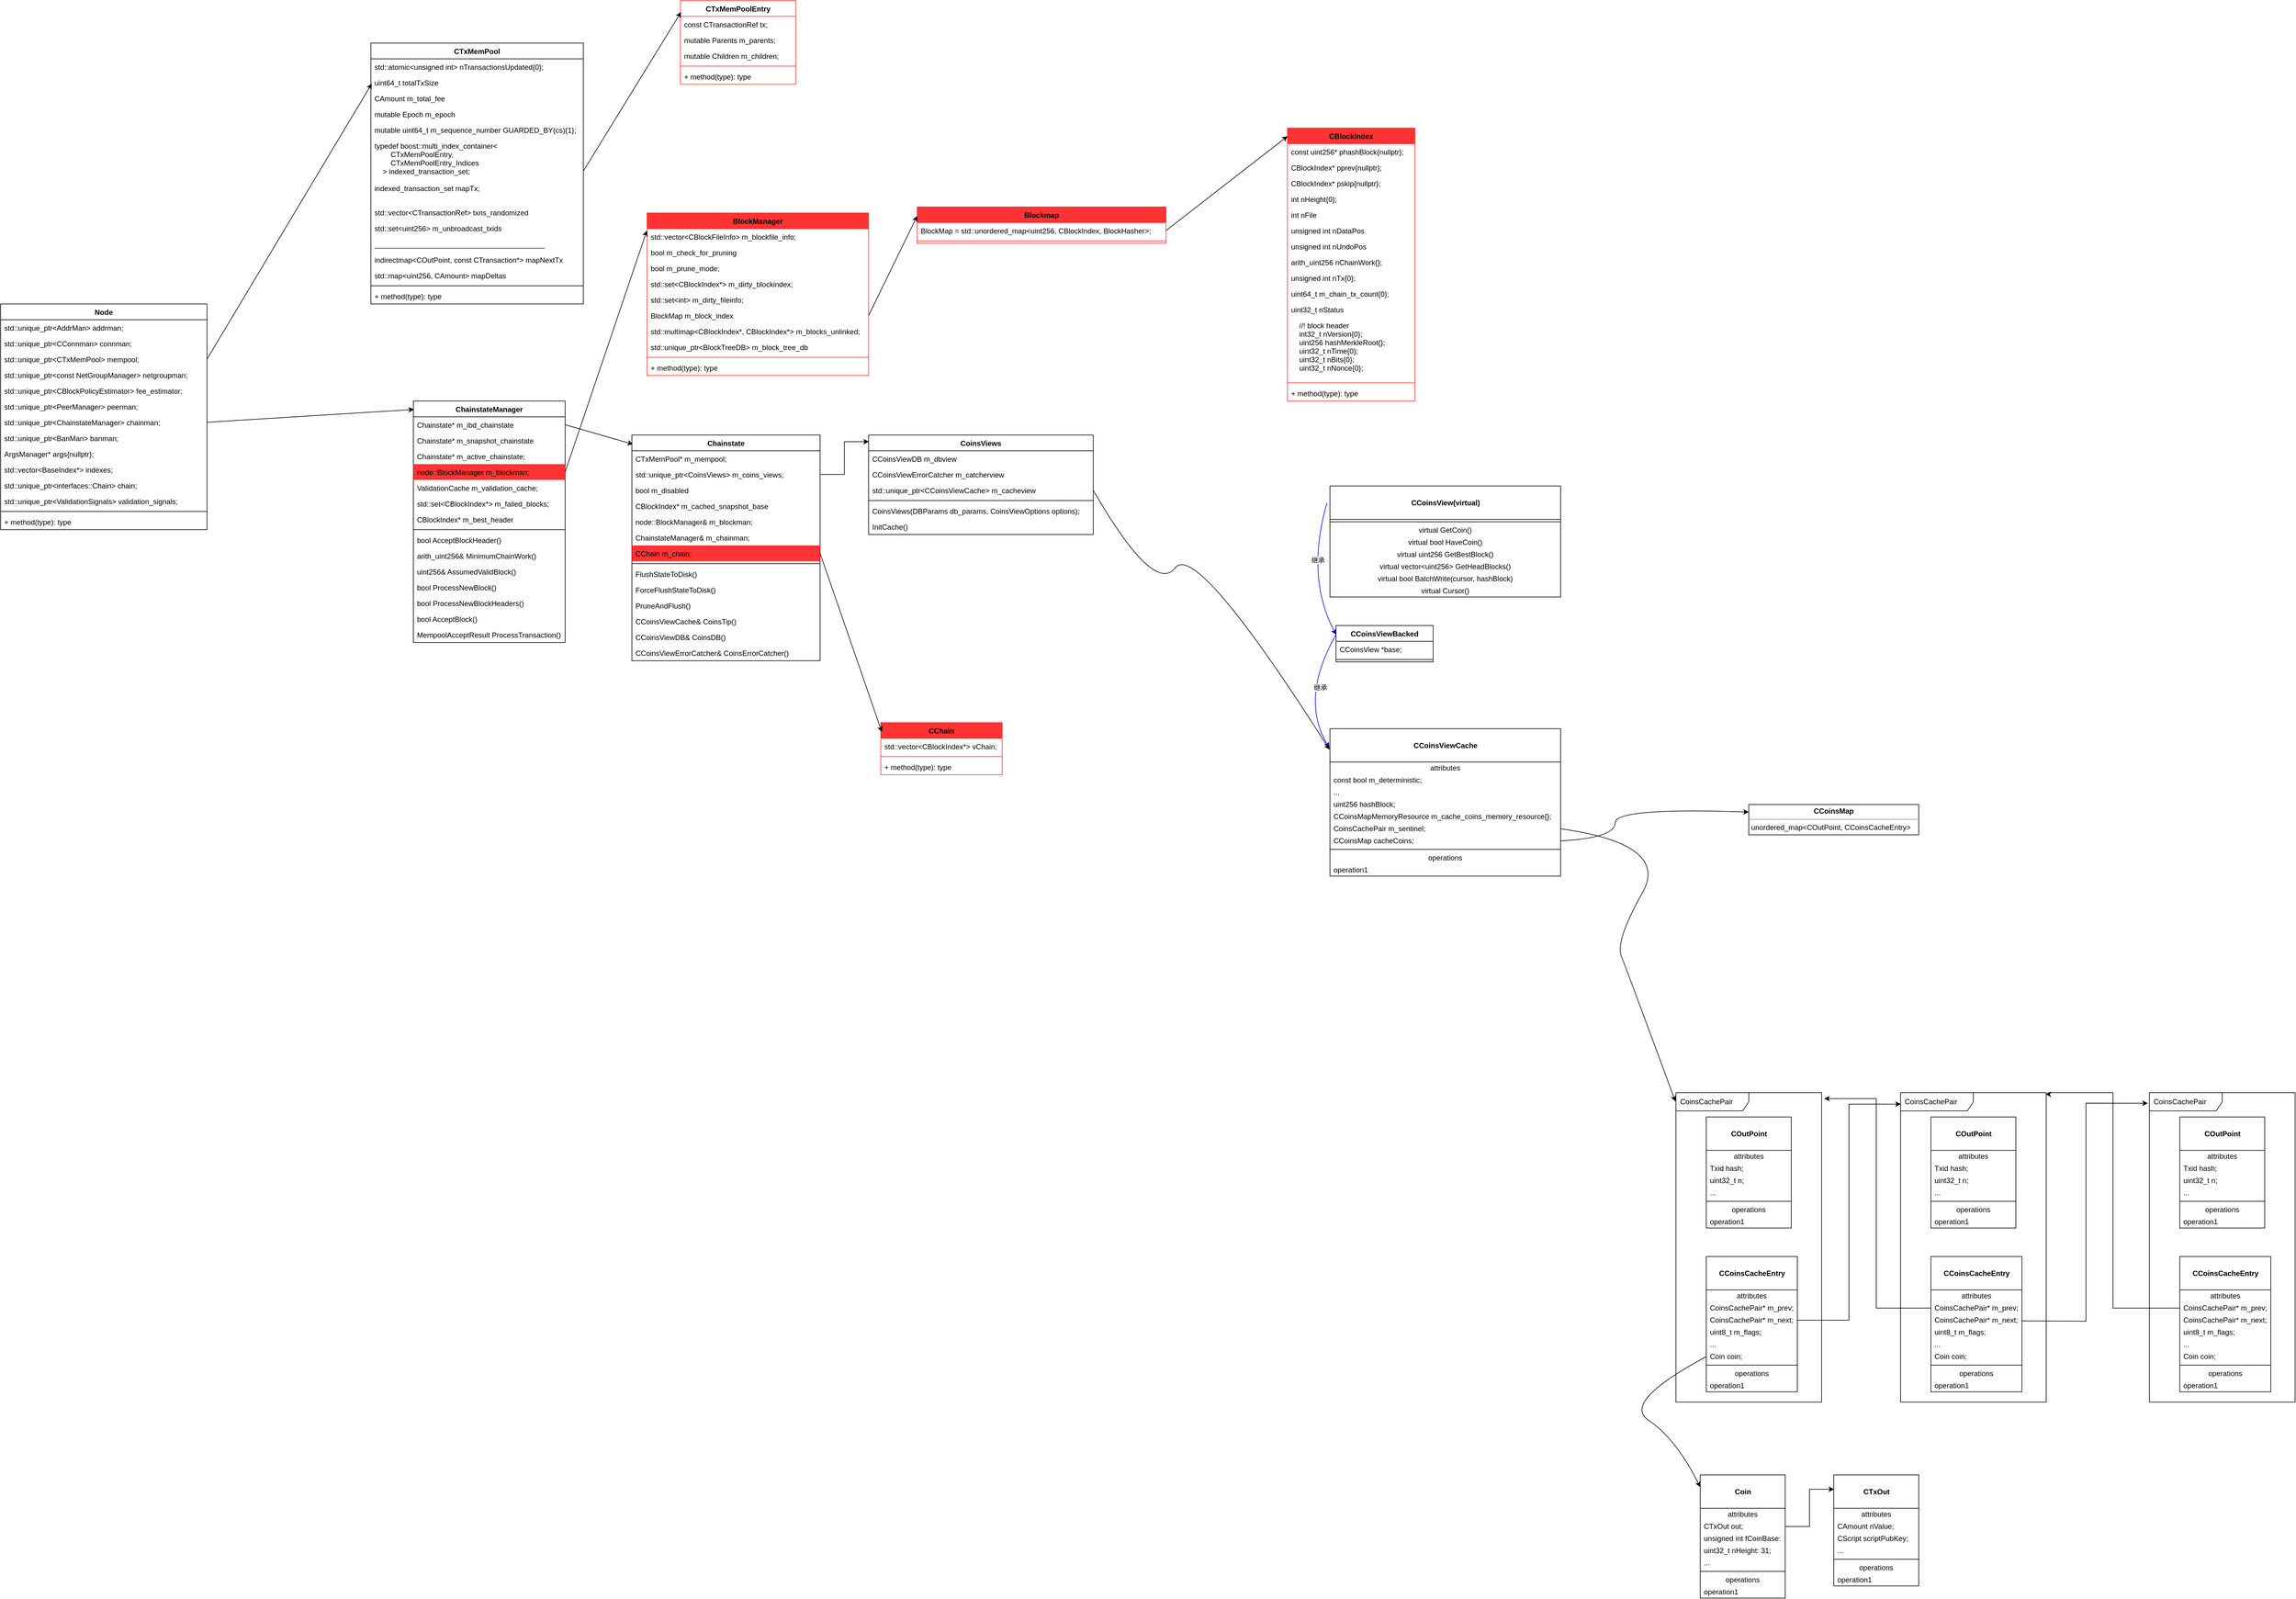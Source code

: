 <mxfile version="20.3.0" type="device"><diagram id="zVuSdfRCaGXAamaMo77g" name="Page-1"><mxGraphModel dx="4851" dy="3066" grid="1" gridSize="10" guides="1" tooltips="1" connect="1" arrows="1" fold="1" page="1" pageScale="1" pageWidth="850" pageHeight="1100" math="0" shadow="0"><root><mxCell id="0"/><mxCell id="1" parent="0"/><mxCell id="-h3F1wgG3IBI5bLdtns--22" value="" style="group" vertex="1" connectable="0" parent="1"><mxGeometry x="160" y="70" width="240" height="510" as="geometry"/></mxCell><mxCell id="-h3F1wgG3IBI5bLdtns--17" value="CoinsCachePair" style="shape=umlFrame;whiteSpace=wrap;html=1;width=120;height=30;boundedLbl=1;verticalAlign=middle;align=left;spacingLeft=5;" vertex="1" parent="-h3F1wgG3IBI5bLdtns--22"><mxGeometry width="240" height="510" as="geometry"/></mxCell><mxCell id="-h3F1wgG3IBI5bLdtns--1" value="&lt;br&gt;&lt;b&gt;CCoinsCacheEntry&lt;/b&gt;&lt;br&gt;" style="swimlane;fontStyle=0;align=center;verticalAlign=top;childLayout=stackLayout;horizontal=1;startSize=55;horizontalStack=0;resizeParent=1;resizeParentMax=0;resizeLast=0;collapsible=0;marginBottom=0;html=1;" vertex="1" parent="-h3F1wgG3IBI5bLdtns--22"><mxGeometry x="50" y="270" width="150" height="223" as="geometry"/></mxCell><mxCell id="-h3F1wgG3IBI5bLdtns--2" value="attributes" style="text;html=1;strokeColor=none;fillColor=none;align=center;verticalAlign=middle;spacingLeft=4;spacingRight=4;overflow=hidden;rotatable=0;points=[[0,0.5],[1,0.5]];portConstraint=eastwest;" vertex="1" parent="-h3F1wgG3IBI5bLdtns--1"><mxGeometry y="55" width="150" height="20" as="geometry"/></mxCell><mxCell id="-h3F1wgG3IBI5bLdtns--3" value="CoinsCachePair* m_prev;" style="text;html=1;strokeColor=none;fillColor=none;align=left;verticalAlign=middle;spacingLeft=4;spacingRight=4;overflow=hidden;rotatable=0;points=[[0,0.5],[1,0.5]];portConstraint=eastwest;" vertex="1" parent="-h3F1wgG3IBI5bLdtns--1"><mxGeometry y="75" width="150" height="20" as="geometry"/></mxCell><mxCell id="-h3F1wgG3IBI5bLdtns--19" value="CoinsCachePair* m_next;" style="text;html=1;strokeColor=none;fillColor=none;align=left;verticalAlign=middle;spacingLeft=4;spacingRight=4;overflow=hidden;rotatable=0;points=[[0,0.5],[1,0.5]];portConstraint=eastwest;" vertex="1" parent="-h3F1wgG3IBI5bLdtns--1"><mxGeometry y="95" width="150" height="20" as="geometry"/></mxCell><mxCell id="-h3F1wgG3IBI5bLdtns--20" value="uint8_t m_flags;" style="text;html=1;strokeColor=none;fillColor=none;align=left;verticalAlign=middle;spacingLeft=4;spacingRight=4;overflow=hidden;rotatable=0;points=[[0,0.5],[1,0.5]];portConstraint=eastwest;" vertex="1" parent="-h3F1wgG3IBI5bLdtns--1"><mxGeometry y="115" width="150" height="20" as="geometry"/></mxCell><mxCell id="-h3F1wgG3IBI5bLdtns--5" value="..." style="text;html=1;strokeColor=none;fillColor=none;align=left;verticalAlign=middle;spacingLeft=4;spacingRight=4;overflow=hidden;rotatable=0;points=[[0,0.5],[1,0.5]];portConstraint=eastwest;" vertex="1" parent="-h3F1wgG3IBI5bLdtns--1"><mxGeometry y="135" width="150" height="20" as="geometry"/></mxCell><mxCell id="-h3F1wgG3IBI5bLdtns--21" value="Coin coin;" style="text;html=1;strokeColor=none;fillColor=none;align=left;verticalAlign=middle;spacingLeft=4;spacingRight=4;overflow=hidden;rotatable=0;points=[[0,0.5],[1,0.5]];portConstraint=eastwest;" vertex="1" parent="-h3F1wgG3IBI5bLdtns--1"><mxGeometry y="155" width="150" height="20" as="geometry"/></mxCell><mxCell id="-h3F1wgG3IBI5bLdtns--6" value="" style="line;strokeWidth=1;fillColor=none;align=left;verticalAlign=middle;spacingTop=-1;spacingLeft=3;spacingRight=3;rotatable=0;labelPosition=right;points=[];portConstraint=eastwest;" vertex="1" parent="-h3F1wgG3IBI5bLdtns--1"><mxGeometry y="175" width="150" height="8" as="geometry"/></mxCell><mxCell id="-h3F1wgG3IBI5bLdtns--7" value="operations" style="text;html=1;strokeColor=none;fillColor=none;align=center;verticalAlign=middle;spacingLeft=4;spacingRight=4;overflow=hidden;rotatable=0;points=[[0,0.5],[1,0.5]];portConstraint=eastwest;" vertex="1" parent="-h3F1wgG3IBI5bLdtns--1"><mxGeometry y="183" width="150" height="20" as="geometry"/></mxCell><mxCell id="-h3F1wgG3IBI5bLdtns--8" value="operation1" style="text;html=1;strokeColor=none;fillColor=none;align=left;verticalAlign=middle;spacingLeft=4;spacingRight=4;overflow=hidden;rotatable=0;points=[[0,0.5],[1,0.5]];portConstraint=eastwest;" vertex="1" parent="-h3F1wgG3IBI5bLdtns--1"><mxGeometry y="203" width="150" height="20" as="geometry"/></mxCell><mxCell id="-h3F1wgG3IBI5bLdtns--9" value="&lt;br&gt;&lt;b&gt;COutPoint&lt;/b&gt;" style="swimlane;fontStyle=0;align=center;verticalAlign=top;childLayout=stackLayout;horizontal=1;startSize=55;horizontalStack=0;resizeParent=1;resizeParentMax=0;resizeLast=0;collapsible=0;marginBottom=0;html=1;" vertex="1" parent="-h3F1wgG3IBI5bLdtns--22"><mxGeometry x="50" y="40" width="140" height="183" as="geometry"/></mxCell><mxCell id="-h3F1wgG3IBI5bLdtns--10" value="attributes" style="text;html=1;strokeColor=none;fillColor=none;align=center;verticalAlign=middle;spacingLeft=4;spacingRight=4;overflow=hidden;rotatable=0;points=[[0,0.5],[1,0.5]];portConstraint=eastwest;" vertex="1" parent="-h3F1wgG3IBI5bLdtns--9"><mxGeometry y="55" width="140" height="20" as="geometry"/></mxCell><mxCell id="-h3F1wgG3IBI5bLdtns--11" value="Txid hash;" style="text;html=1;strokeColor=none;fillColor=none;align=left;verticalAlign=middle;spacingLeft=4;spacingRight=4;overflow=hidden;rotatable=0;points=[[0,0.5],[1,0.5]];portConstraint=eastwest;" vertex="1" parent="-h3F1wgG3IBI5bLdtns--9"><mxGeometry y="75" width="140" height="20" as="geometry"/></mxCell><mxCell id="-h3F1wgG3IBI5bLdtns--18" value="uint32_t n;" style="text;html=1;strokeColor=none;fillColor=none;align=left;verticalAlign=middle;spacingLeft=4;spacingRight=4;overflow=hidden;rotatable=0;points=[[0,0.5],[1,0.5]];portConstraint=eastwest;" vertex="1" parent="-h3F1wgG3IBI5bLdtns--9"><mxGeometry y="95" width="140" height="20" as="geometry"/></mxCell><mxCell id="-h3F1wgG3IBI5bLdtns--13" value="..." style="text;html=1;strokeColor=none;fillColor=none;align=left;verticalAlign=middle;spacingLeft=4;spacingRight=4;overflow=hidden;rotatable=0;points=[[0,0.5],[1,0.5]];portConstraint=eastwest;" vertex="1" parent="-h3F1wgG3IBI5bLdtns--9"><mxGeometry y="115" width="140" height="20" as="geometry"/></mxCell><mxCell id="-h3F1wgG3IBI5bLdtns--14" value="" style="line;strokeWidth=1;fillColor=none;align=left;verticalAlign=middle;spacingTop=-1;spacingLeft=3;spacingRight=3;rotatable=0;labelPosition=right;points=[];portConstraint=eastwest;" vertex="1" parent="-h3F1wgG3IBI5bLdtns--9"><mxGeometry y="135" width="140" height="8" as="geometry"/></mxCell><mxCell id="-h3F1wgG3IBI5bLdtns--15" value="operations" style="text;html=1;strokeColor=none;fillColor=none;align=center;verticalAlign=middle;spacingLeft=4;spacingRight=4;overflow=hidden;rotatable=0;points=[[0,0.5],[1,0.5]];portConstraint=eastwest;" vertex="1" parent="-h3F1wgG3IBI5bLdtns--9"><mxGeometry y="143" width="140" height="20" as="geometry"/></mxCell><mxCell id="-h3F1wgG3IBI5bLdtns--16" value="operation1" style="text;html=1;strokeColor=none;fillColor=none;align=left;verticalAlign=middle;spacingLeft=4;spacingRight=4;overflow=hidden;rotatable=0;points=[[0,0.5],[1,0.5]];portConstraint=eastwest;" vertex="1" parent="-h3F1wgG3IBI5bLdtns--9"><mxGeometry y="163" width="140" height="20" as="geometry"/></mxCell><mxCell id="-h3F1wgG3IBI5bLdtns--23" value="" style="group" vertex="1" connectable="0" parent="1"><mxGeometry x="530" y="70" width="240" height="510" as="geometry"/></mxCell><mxCell id="-h3F1wgG3IBI5bLdtns--24" value="CoinsCachePair" style="shape=umlFrame;whiteSpace=wrap;html=1;width=120;height=30;boundedLbl=1;verticalAlign=middle;align=left;spacingLeft=5;" vertex="1" parent="-h3F1wgG3IBI5bLdtns--23"><mxGeometry width="240" height="510" as="geometry"/></mxCell><mxCell id="-h3F1wgG3IBI5bLdtns--25" value="&lt;br&gt;&lt;b&gt;CCoinsCacheEntry&lt;/b&gt;&lt;br&gt;" style="swimlane;fontStyle=0;align=center;verticalAlign=top;childLayout=stackLayout;horizontal=1;startSize=55;horizontalStack=0;resizeParent=1;resizeParentMax=0;resizeLast=0;collapsible=0;marginBottom=0;html=1;" vertex="1" parent="-h3F1wgG3IBI5bLdtns--23"><mxGeometry x="50" y="270" width="150" height="223" as="geometry"/></mxCell><mxCell id="-h3F1wgG3IBI5bLdtns--26" value="attributes" style="text;html=1;strokeColor=none;fillColor=none;align=center;verticalAlign=middle;spacingLeft=4;spacingRight=4;overflow=hidden;rotatable=0;points=[[0,0.5],[1,0.5]];portConstraint=eastwest;" vertex="1" parent="-h3F1wgG3IBI5bLdtns--25"><mxGeometry y="55" width="150" height="20" as="geometry"/></mxCell><mxCell id="-h3F1wgG3IBI5bLdtns--27" value="CoinsCachePair* m_prev;" style="text;html=1;strokeColor=none;fillColor=none;align=left;verticalAlign=middle;spacingLeft=4;spacingRight=4;overflow=hidden;rotatable=0;points=[[0,0.5],[1,0.5]];portConstraint=eastwest;" vertex="1" parent="-h3F1wgG3IBI5bLdtns--25"><mxGeometry y="75" width="150" height="20" as="geometry"/></mxCell><mxCell id="-h3F1wgG3IBI5bLdtns--28" value="CoinsCachePair* m_next;" style="text;html=1;strokeColor=none;fillColor=none;align=left;verticalAlign=middle;spacingLeft=4;spacingRight=4;overflow=hidden;rotatable=0;points=[[0,0.5],[1,0.5]];portConstraint=eastwest;" vertex="1" parent="-h3F1wgG3IBI5bLdtns--25"><mxGeometry y="95" width="150" height="20" as="geometry"/></mxCell><mxCell id="-h3F1wgG3IBI5bLdtns--29" value="uint8_t m_flags;" style="text;html=1;strokeColor=none;fillColor=none;align=left;verticalAlign=middle;spacingLeft=4;spacingRight=4;overflow=hidden;rotatable=0;points=[[0,0.5],[1,0.5]];portConstraint=eastwest;" vertex="1" parent="-h3F1wgG3IBI5bLdtns--25"><mxGeometry y="115" width="150" height="20" as="geometry"/></mxCell><mxCell id="-h3F1wgG3IBI5bLdtns--30" value="..." style="text;html=1;strokeColor=none;fillColor=none;align=left;verticalAlign=middle;spacingLeft=4;spacingRight=4;overflow=hidden;rotatable=0;points=[[0,0.5],[1,0.5]];portConstraint=eastwest;" vertex="1" parent="-h3F1wgG3IBI5bLdtns--25"><mxGeometry y="135" width="150" height="20" as="geometry"/></mxCell><mxCell id="-h3F1wgG3IBI5bLdtns--31" value="Coin coin;" style="text;html=1;strokeColor=none;fillColor=none;align=left;verticalAlign=middle;spacingLeft=4;spacingRight=4;overflow=hidden;rotatable=0;points=[[0,0.5],[1,0.5]];portConstraint=eastwest;" vertex="1" parent="-h3F1wgG3IBI5bLdtns--25"><mxGeometry y="155" width="150" height="20" as="geometry"/></mxCell><mxCell id="-h3F1wgG3IBI5bLdtns--32" value="" style="line;strokeWidth=1;fillColor=none;align=left;verticalAlign=middle;spacingTop=-1;spacingLeft=3;spacingRight=3;rotatable=0;labelPosition=right;points=[];portConstraint=eastwest;" vertex="1" parent="-h3F1wgG3IBI5bLdtns--25"><mxGeometry y="175" width="150" height="8" as="geometry"/></mxCell><mxCell id="-h3F1wgG3IBI5bLdtns--33" value="operations" style="text;html=1;strokeColor=none;fillColor=none;align=center;verticalAlign=middle;spacingLeft=4;spacingRight=4;overflow=hidden;rotatable=0;points=[[0,0.5],[1,0.5]];portConstraint=eastwest;" vertex="1" parent="-h3F1wgG3IBI5bLdtns--25"><mxGeometry y="183" width="150" height="20" as="geometry"/></mxCell><mxCell id="-h3F1wgG3IBI5bLdtns--34" value="operation1" style="text;html=1;strokeColor=none;fillColor=none;align=left;verticalAlign=middle;spacingLeft=4;spacingRight=4;overflow=hidden;rotatable=0;points=[[0,0.5],[1,0.5]];portConstraint=eastwest;" vertex="1" parent="-h3F1wgG3IBI5bLdtns--25"><mxGeometry y="203" width="150" height="20" as="geometry"/></mxCell><mxCell id="-h3F1wgG3IBI5bLdtns--35" value="&lt;br&gt;&lt;b&gt;COutPoint&lt;/b&gt;" style="swimlane;fontStyle=0;align=center;verticalAlign=top;childLayout=stackLayout;horizontal=1;startSize=55;horizontalStack=0;resizeParent=1;resizeParentMax=0;resizeLast=0;collapsible=0;marginBottom=0;html=1;" vertex="1" parent="-h3F1wgG3IBI5bLdtns--23"><mxGeometry x="50" y="40" width="140" height="183" as="geometry"/></mxCell><mxCell id="-h3F1wgG3IBI5bLdtns--36" value="attributes" style="text;html=1;strokeColor=none;fillColor=none;align=center;verticalAlign=middle;spacingLeft=4;spacingRight=4;overflow=hidden;rotatable=0;points=[[0,0.5],[1,0.5]];portConstraint=eastwest;" vertex="1" parent="-h3F1wgG3IBI5bLdtns--35"><mxGeometry y="55" width="140" height="20" as="geometry"/></mxCell><mxCell id="-h3F1wgG3IBI5bLdtns--37" value="Txid hash;" style="text;html=1;strokeColor=none;fillColor=none;align=left;verticalAlign=middle;spacingLeft=4;spacingRight=4;overflow=hidden;rotatable=0;points=[[0,0.5],[1,0.5]];portConstraint=eastwest;" vertex="1" parent="-h3F1wgG3IBI5bLdtns--35"><mxGeometry y="75" width="140" height="20" as="geometry"/></mxCell><mxCell id="-h3F1wgG3IBI5bLdtns--38" value="uint32_t n;" style="text;html=1;strokeColor=none;fillColor=none;align=left;verticalAlign=middle;spacingLeft=4;spacingRight=4;overflow=hidden;rotatable=0;points=[[0,0.5],[1,0.5]];portConstraint=eastwest;" vertex="1" parent="-h3F1wgG3IBI5bLdtns--35"><mxGeometry y="95" width="140" height="20" as="geometry"/></mxCell><mxCell id="-h3F1wgG3IBI5bLdtns--39" value="..." style="text;html=1;strokeColor=none;fillColor=none;align=left;verticalAlign=middle;spacingLeft=4;spacingRight=4;overflow=hidden;rotatable=0;points=[[0,0.5],[1,0.5]];portConstraint=eastwest;" vertex="1" parent="-h3F1wgG3IBI5bLdtns--35"><mxGeometry y="115" width="140" height="20" as="geometry"/></mxCell><mxCell id="-h3F1wgG3IBI5bLdtns--40" value="" style="line;strokeWidth=1;fillColor=none;align=left;verticalAlign=middle;spacingTop=-1;spacingLeft=3;spacingRight=3;rotatable=0;labelPosition=right;points=[];portConstraint=eastwest;" vertex="1" parent="-h3F1wgG3IBI5bLdtns--35"><mxGeometry y="135" width="140" height="8" as="geometry"/></mxCell><mxCell id="-h3F1wgG3IBI5bLdtns--41" value="operations" style="text;html=1;strokeColor=none;fillColor=none;align=center;verticalAlign=middle;spacingLeft=4;spacingRight=4;overflow=hidden;rotatable=0;points=[[0,0.5],[1,0.5]];portConstraint=eastwest;" vertex="1" parent="-h3F1wgG3IBI5bLdtns--35"><mxGeometry y="143" width="140" height="20" as="geometry"/></mxCell><mxCell id="-h3F1wgG3IBI5bLdtns--42" value="operation1" style="text;html=1;strokeColor=none;fillColor=none;align=left;verticalAlign=middle;spacingLeft=4;spacingRight=4;overflow=hidden;rotatable=0;points=[[0,0.5],[1,0.5]];portConstraint=eastwest;" vertex="1" parent="-h3F1wgG3IBI5bLdtns--35"><mxGeometry y="163" width="140" height="20" as="geometry"/></mxCell><mxCell id="-h3F1wgG3IBI5bLdtns--43" value="" style="group" vertex="1" connectable="0" parent="1"><mxGeometry x="940" y="70" width="240" height="510" as="geometry"/></mxCell><mxCell id="-h3F1wgG3IBI5bLdtns--44" value="CoinsCachePair" style="shape=umlFrame;whiteSpace=wrap;html=1;width=120;height=30;boundedLbl=1;verticalAlign=middle;align=left;spacingLeft=5;" vertex="1" parent="-h3F1wgG3IBI5bLdtns--43"><mxGeometry width="240" height="510" as="geometry"/></mxCell><mxCell id="-h3F1wgG3IBI5bLdtns--45" value="&lt;br&gt;&lt;b&gt;CCoinsCacheEntry&lt;/b&gt;&lt;br&gt;" style="swimlane;fontStyle=0;align=center;verticalAlign=top;childLayout=stackLayout;horizontal=1;startSize=55;horizontalStack=0;resizeParent=1;resizeParentMax=0;resizeLast=0;collapsible=0;marginBottom=0;html=1;" vertex="1" parent="-h3F1wgG3IBI5bLdtns--43"><mxGeometry x="50" y="270" width="150" height="223" as="geometry"/></mxCell><mxCell id="-h3F1wgG3IBI5bLdtns--46" value="attributes" style="text;html=1;strokeColor=none;fillColor=none;align=center;verticalAlign=middle;spacingLeft=4;spacingRight=4;overflow=hidden;rotatable=0;points=[[0,0.5],[1,0.5]];portConstraint=eastwest;" vertex="1" parent="-h3F1wgG3IBI5bLdtns--45"><mxGeometry y="55" width="150" height="20" as="geometry"/></mxCell><mxCell id="-h3F1wgG3IBI5bLdtns--47" value="CoinsCachePair* m_prev;" style="text;html=1;strokeColor=none;fillColor=none;align=left;verticalAlign=middle;spacingLeft=4;spacingRight=4;overflow=hidden;rotatable=0;points=[[0,0.5],[1,0.5]];portConstraint=eastwest;" vertex="1" parent="-h3F1wgG3IBI5bLdtns--45"><mxGeometry y="75" width="150" height="20" as="geometry"/></mxCell><mxCell id="-h3F1wgG3IBI5bLdtns--48" value="CoinsCachePair* m_next;" style="text;html=1;strokeColor=none;fillColor=none;align=left;verticalAlign=middle;spacingLeft=4;spacingRight=4;overflow=hidden;rotatable=0;points=[[0,0.5],[1,0.5]];portConstraint=eastwest;" vertex="1" parent="-h3F1wgG3IBI5bLdtns--45"><mxGeometry y="95" width="150" height="20" as="geometry"/></mxCell><mxCell id="-h3F1wgG3IBI5bLdtns--49" value="uint8_t m_flags;" style="text;html=1;strokeColor=none;fillColor=none;align=left;verticalAlign=middle;spacingLeft=4;spacingRight=4;overflow=hidden;rotatable=0;points=[[0,0.5],[1,0.5]];portConstraint=eastwest;" vertex="1" parent="-h3F1wgG3IBI5bLdtns--45"><mxGeometry y="115" width="150" height="20" as="geometry"/></mxCell><mxCell id="-h3F1wgG3IBI5bLdtns--50" value="..." style="text;html=1;strokeColor=none;fillColor=none;align=left;verticalAlign=middle;spacingLeft=4;spacingRight=4;overflow=hidden;rotatable=0;points=[[0,0.5],[1,0.5]];portConstraint=eastwest;" vertex="1" parent="-h3F1wgG3IBI5bLdtns--45"><mxGeometry y="135" width="150" height="20" as="geometry"/></mxCell><mxCell id="-h3F1wgG3IBI5bLdtns--51" value="Coin coin;" style="text;html=1;strokeColor=none;fillColor=none;align=left;verticalAlign=middle;spacingLeft=4;spacingRight=4;overflow=hidden;rotatable=0;points=[[0,0.5],[1,0.5]];portConstraint=eastwest;" vertex="1" parent="-h3F1wgG3IBI5bLdtns--45"><mxGeometry y="155" width="150" height="20" as="geometry"/></mxCell><mxCell id="-h3F1wgG3IBI5bLdtns--52" value="" style="line;strokeWidth=1;fillColor=none;align=left;verticalAlign=middle;spacingTop=-1;spacingLeft=3;spacingRight=3;rotatable=0;labelPosition=right;points=[];portConstraint=eastwest;" vertex="1" parent="-h3F1wgG3IBI5bLdtns--45"><mxGeometry y="175" width="150" height="8" as="geometry"/></mxCell><mxCell id="-h3F1wgG3IBI5bLdtns--53" value="operations" style="text;html=1;strokeColor=none;fillColor=none;align=center;verticalAlign=middle;spacingLeft=4;spacingRight=4;overflow=hidden;rotatable=0;points=[[0,0.5],[1,0.5]];portConstraint=eastwest;" vertex="1" parent="-h3F1wgG3IBI5bLdtns--45"><mxGeometry y="183" width="150" height="20" as="geometry"/></mxCell><mxCell id="-h3F1wgG3IBI5bLdtns--54" value="operation1" style="text;html=1;strokeColor=none;fillColor=none;align=left;verticalAlign=middle;spacingLeft=4;spacingRight=4;overflow=hidden;rotatable=0;points=[[0,0.5],[1,0.5]];portConstraint=eastwest;" vertex="1" parent="-h3F1wgG3IBI5bLdtns--45"><mxGeometry y="203" width="150" height="20" as="geometry"/></mxCell><mxCell id="-h3F1wgG3IBI5bLdtns--55" value="&lt;br&gt;&lt;b&gt;COutPoint&lt;/b&gt;" style="swimlane;fontStyle=0;align=center;verticalAlign=top;childLayout=stackLayout;horizontal=1;startSize=55;horizontalStack=0;resizeParent=1;resizeParentMax=0;resizeLast=0;collapsible=0;marginBottom=0;html=1;" vertex="1" parent="-h3F1wgG3IBI5bLdtns--43"><mxGeometry x="50" y="40" width="140" height="183" as="geometry"/></mxCell><mxCell id="-h3F1wgG3IBI5bLdtns--56" value="attributes" style="text;html=1;strokeColor=none;fillColor=none;align=center;verticalAlign=middle;spacingLeft=4;spacingRight=4;overflow=hidden;rotatable=0;points=[[0,0.5],[1,0.5]];portConstraint=eastwest;" vertex="1" parent="-h3F1wgG3IBI5bLdtns--55"><mxGeometry y="55" width="140" height="20" as="geometry"/></mxCell><mxCell id="-h3F1wgG3IBI5bLdtns--57" value="Txid hash;" style="text;html=1;strokeColor=none;fillColor=none;align=left;verticalAlign=middle;spacingLeft=4;spacingRight=4;overflow=hidden;rotatable=0;points=[[0,0.5],[1,0.5]];portConstraint=eastwest;" vertex="1" parent="-h3F1wgG3IBI5bLdtns--55"><mxGeometry y="75" width="140" height="20" as="geometry"/></mxCell><mxCell id="-h3F1wgG3IBI5bLdtns--58" value="uint32_t n;" style="text;html=1;strokeColor=none;fillColor=none;align=left;verticalAlign=middle;spacingLeft=4;spacingRight=4;overflow=hidden;rotatable=0;points=[[0,0.5],[1,0.5]];portConstraint=eastwest;" vertex="1" parent="-h3F1wgG3IBI5bLdtns--55"><mxGeometry y="95" width="140" height="20" as="geometry"/></mxCell><mxCell id="-h3F1wgG3IBI5bLdtns--59" value="..." style="text;html=1;strokeColor=none;fillColor=none;align=left;verticalAlign=middle;spacingLeft=4;spacingRight=4;overflow=hidden;rotatable=0;points=[[0,0.5],[1,0.5]];portConstraint=eastwest;" vertex="1" parent="-h3F1wgG3IBI5bLdtns--55"><mxGeometry y="115" width="140" height="20" as="geometry"/></mxCell><mxCell id="-h3F1wgG3IBI5bLdtns--60" value="" style="line;strokeWidth=1;fillColor=none;align=left;verticalAlign=middle;spacingTop=-1;spacingLeft=3;spacingRight=3;rotatable=0;labelPosition=right;points=[];portConstraint=eastwest;" vertex="1" parent="-h3F1wgG3IBI5bLdtns--55"><mxGeometry y="135" width="140" height="8" as="geometry"/></mxCell><mxCell id="-h3F1wgG3IBI5bLdtns--61" value="operations" style="text;html=1;strokeColor=none;fillColor=none;align=center;verticalAlign=middle;spacingLeft=4;spacingRight=4;overflow=hidden;rotatable=0;points=[[0,0.5],[1,0.5]];portConstraint=eastwest;" vertex="1" parent="-h3F1wgG3IBI5bLdtns--55"><mxGeometry y="143" width="140" height="20" as="geometry"/></mxCell><mxCell id="-h3F1wgG3IBI5bLdtns--62" value="operation1" style="text;html=1;strokeColor=none;fillColor=none;align=left;verticalAlign=middle;spacingLeft=4;spacingRight=4;overflow=hidden;rotatable=0;points=[[0,0.5],[1,0.5]];portConstraint=eastwest;" vertex="1" parent="-h3F1wgG3IBI5bLdtns--55"><mxGeometry y="163" width="140" height="20" as="geometry"/></mxCell><mxCell id="-h3F1wgG3IBI5bLdtns--64" style="edgeStyle=orthogonalEdgeStyle;rounded=0;orthogonalLoop=1;jettySize=auto;html=1;exitX=1;exitY=0.5;exitDx=0;exitDy=0;entryX=0.002;entryY=0.037;entryDx=0;entryDy=0;entryPerimeter=0;" edge="1" parent="1" source="-h3F1wgG3IBI5bLdtns--19" target="-h3F1wgG3IBI5bLdtns--24"><mxGeometry relative="1" as="geometry"><mxPoint x="460" y="210" as="targetPoint"/></mxGeometry></mxCell><mxCell id="-h3F1wgG3IBI5bLdtns--65" style="edgeStyle=orthogonalEdgeStyle;rounded=0;orthogonalLoop=1;jettySize=auto;html=1;exitX=1;exitY=0.5;exitDx=0;exitDy=0;entryX=-0.011;entryY=0.034;entryDx=0;entryDy=0;entryPerimeter=0;" edge="1" parent="1" target="-h3F1wgG3IBI5bLdtns--44"><mxGeometry relative="1" as="geometry"><mxPoint x="900.48" y="90" as="targetPoint"/><mxPoint x="730" y="446.13" as="sourcePoint"/></mxGeometry></mxCell><mxCell id="-h3F1wgG3IBI5bLdtns--68" style="edgeStyle=orthogonalEdgeStyle;rounded=0;orthogonalLoop=1;jettySize=auto;html=1;exitX=0;exitY=0.5;exitDx=0;exitDy=0;entryX=0.996;entryY=0.005;entryDx=0;entryDy=0;entryPerimeter=0;" edge="1" parent="1" source="-h3F1wgG3IBI5bLdtns--47" target="-h3F1wgG3IBI5bLdtns--24"><mxGeometry relative="1" as="geometry"><mxPoint x="800" y="70" as="targetPoint"/><mxPoint x="740" y="456.13" as="sourcePoint"/><Array as="points"><mxPoint x="880" y="425"/><mxPoint x="880" y="70"/><mxPoint x="773" y="70"/><mxPoint x="773" y="73"/></Array></mxGeometry></mxCell><mxCell id="-h3F1wgG3IBI5bLdtns--70" style="edgeStyle=orthogonalEdgeStyle;rounded=0;orthogonalLoop=1;jettySize=auto;html=1;exitX=0;exitY=0.5;exitDx=0;exitDy=0;entryX=1.018;entryY=0.019;entryDx=0;entryDy=0;entryPerimeter=0;" edge="1" parent="1" source="-h3F1wgG3IBI5bLdtns--27" target="-h3F1wgG3IBI5bLdtns--17"><mxGeometry relative="1" as="geometry"><mxPoint x="540.48" y="98.87" as="targetPoint"/><mxPoint x="370" y="455" as="sourcePoint"/></mxGeometry></mxCell><mxCell id="-h3F1wgG3IBI5bLdtns--94" value="" style="edgeStyle=orthogonalEdgeStyle;rounded=0;orthogonalLoop=1;jettySize=auto;html=1;entryX=0.004;entryY=0.129;entryDx=0;entryDy=0;entryPerimeter=0;" edge="1" parent="1" source="-h3F1wgG3IBI5bLdtns--73" target="-h3F1wgG3IBI5bLdtns--85"><mxGeometry relative="1" as="geometry"/></mxCell><mxCell id="-h3F1wgG3IBI5bLdtns--71" value="&lt;br&gt;&lt;b&gt;Coin&lt;/b&gt;" style="swimlane;fontStyle=0;align=center;verticalAlign=top;childLayout=stackLayout;horizontal=1;startSize=55;horizontalStack=0;resizeParent=1;resizeParentMax=0;resizeLast=0;collapsible=0;marginBottom=0;html=1;" vertex="1" parent="1"><mxGeometry x="200" y="700" width="140" height="203" as="geometry"/></mxCell><mxCell id="-h3F1wgG3IBI5bLdtns--72" value="attributes" style="text;html=1;strokeColor=none;fillColor=none;align=center;verticalAlign=middle;spacingLeft=4;spacingRight=4;overflow=hidden;rotatable=0;points=[[0,0.5],[1,0.5]];portConstraint=eastwest;" vertex="1" parent="-h3F1wgG3IBI5bLdtns--71"><mxGeometry y="55" width="140" height="20" as="geometry"/></mxCell><mxCell id="-h3F1wgG3IBI5bLdtns--73" value="CTxOut out;" style="text;html=1;strokeColor=none;fillColor=none;align=left;verticalAlign=middle;spacingLeft=4;spacingRight=4;overflow=hidden;rotatable=0;points=[[0,0.5],[1,0.5]];portConstraint=eastwest;" vertex="1" parent="-h3F1wgG3IBI5bLdtns--71"><mxGeometry y="75" width="140" height="20" as="geometry"/></mxCell><mxCell id="-h3F1wgG3IBI5bLdtns--79" value="unsigned int fCoinBase: 1" style="text;html=1;strokeColor=none;fillColor=none;align=left;verticalAlign=middle;spacingLeft=4;spacingRight=4;overflow=hidden;rotatable=0;points=[[0,0.5],[1,0.5]];portConstraint=eastwest;" vertex="1" parent="-h3F1wgG3IBI5bLdtns--71"><mxGeometry y="95" width="140" height="20" as="geometry"/></mxCell><mxCell id="-h3F1wgG3IBI5bLdtns--80" value="uint32_t nHeight: 31;" style="text;html=1;strokeColor=none;fillColor=none;align=left;verticalAlign=middle;spacingLeft=4;spacingRight=4;overflow=hidden;rotatable=0;points=[[0,0.5],[1,0.5]];portConstraint=eastwest;" vertex="1" parent="-h3F1wgG3IBI5bLdtns--71"><mxGeometry y="115" width="140" height="20" as="geometry"/></mxCell><mxCell id="-h3F1wgG3IBI5bLdtns--75" value="..." style="text;html=1;strokeColor=none;fillColor=none;align=left;verticalAlign=middle;spacingLeft=4;spacingRight=4;overflow=hidden;rotatable=0;points=[[0,0.5],[1,0.5]];portConstraint=eastwest;" vertex="1" parent="-h3F1wgG3IBI5bLdtns--71"><mxGeometry y="135" width="140" height="20" as="geometry"/></mxCell><mxCell id="-h3F1wgG3IBI5bLdtns--76" value="" style="line;strokeWidth=1;fillColor=none;align=left;verticalAlign=middle;spacingTop=-1;spacingLeft=3;spacingRight=3;rotatable=0;labelPosition=right;points=[];portConstraint=eastwest;" vertex="1" parent="-h3F1wgG3IBI5bLdtns--71"><mxGeometry y="155" width="140" height="8" as="geometry"/></mxCell><mxCell id="-h3F1wgG3IBI5bLdtns--77" value="operations" style="text;html=1;strokeColor=none;fillColor=none;align=center;verticalAlign=middle;spacingLeft=4;spacingRight=4;overflow=hidden;rotatable=0;points=[[0,0.5],[1,0.5]];portConstraint=eastwest;" vertex="1" parent="-h3F1wgG3IBI5bLdtns--71"><mxGeometry y="163" width="140" height="20" as="geometry"/></mxCell><mxCell id="-h3F1wgG3IBI5bLdtns--78" value="operation1" style="text;html=1;strokeColor=none;fillColor=none;align=left;verticalAlign=middle;spacingLeft=4;spacingRight=4;overflow=hidden;rotatable=0;points=[[0,0.5],[1,0.5]];portConstraint=eastwest;" vertex="1" parent="-h3F1wgG3IBI5bLdtns--71"><mxGeometry y="183" width="140" height="20" as="geometry"/></mxCell><mxCell id="-h3F1wgG3IBI5bLdtns--83" value="" style="curved=1;endArrow=classic;html=1;rounded=0;exitX=0;exitY=0.5;exitDx=0;exitDy=0;" edge="1" parent="1" source="-h3F1wgG3IBI5bLdtns--21"><mxGeometry width="50" height="50" relative="1" as="geometry"><mxPoint x="460" y="600" as="sourcePoint"/><mxPoint x="200" y="720" as="targetPoint"/><Array as="points"><mxPoint x="70" y="580"/><mxPoint x="160" y="640"/></Array></mxGeometry></mxCell><mxCell id="-h3F1wgG3IBI5bLdtns--85" value="&lt;br&gt;&lt;b&gt;CTxOut&lt;/b&gt;" style="swimlane;fontStyle=0;align=center;verticalAlign=top;childLayout=stackLayout;horizontal=1;startSize=55;horizontalStack=0;resizeParent=1;resizeParentMax=0;resizeLast=0;collapsible=0;marginBottom=0;html=1;" vertex="1" parent="1"><mxGeometry x="420" y="700" width="140" height="183" as="geometry"/></mxCell><mxCell id="-h3F1wgG3IBI5bLdtns--86" value="attributes" style="text;html=1;strokeColor=none;fillColor=none;align=center;verticalAlign=middle;spacingLeft=4;spacingRight=4;overflow=hidden;rotatable=0;points=[[0,0.5],[1,0.5]];portConstraint=eastwest;" vertex="1" parent="-h3F1wgG3IBI5bLdtns--85"><mxGeometry y="55" width="140" height="20" as="geometry"/></mxCell><mxCell id="-h3F1wgG3IBI5bLdtns--87" value="CAmount nValue;" style="text;html=1;strokeColor=none;fillColor=none;align=left;verticalAlign=middle;spacingLeft=4;spacingRight=4;overflow=hidden;rotatable=0;points=[[0,0.5],[1,0.5]];portConstraint=eastwest;" vertex="1" parent="-h3F1wgG3IBI5bLdtns--85"><mxGeometry y="75" width="140" height="20" as="geometry"/></mxCell><mxCell id="-h3F1wgG3IBI5bLdtns--88" value="CScript scriptPubKey;" style="text;html=1;strokeColor=none;fillColor=none;align=left;verticalAlign=middle;spacingLeft=4;spacingRight=4;overflow=hidden;rotatable=0;points=[[0,0.5],[1,0.5]];portConstraint=eastwest;" vertex="1" parent="-h3F1wgG3IBI5bLdtns--85"><mxGeometry y="95" width="140" height="20" as="geometry"/></mxCell><mxCell id="-h3F1wgG3IBI5bLdtns--90" value="..." style="text;html=1;strokeColor=none;fillColor=none;align=left;verticalAlign=middle;spacingLeft=4;spacingRight=4;overflow=hidden;rotatable=0;points=[[0,0.5],[1,0.5]];portConstraint=eastwest;" vertex="1" parent="-h3F1wgG3IBI5bLdtns--85"><mxGeometry y="115" width="140" height="20" as="geometry"/></mxCell><mxCell id="-h3F1wgG3IBI5bLdtns--91" value="" style="line;strokeWidth=1;fillColor=none;align=left;verticalAlign=middle;spacingTop=-1;spacingLeft=3;spacingRight=3;rotatable=0;labelPosition=right;points=[];portConstraint=eastwest;" vertex="1" parent="-h3F1wgG3IBI5bLdtns--85"><mxGeometry y="135" width="140" height="8" as="geometry"/></mxCell><mxCell id="-h3F1wgG3IBI5bLdtns--92" value="operations" style="text;html=1;strokeColor=none;fillColor=none;align=center;verticalAlign=middle;spacingLeft=4;spacingRight=4;overflow=hidden;rotatable=0;points=[[0,0.5],[1,0.5]];portConstraint=eastwest;" vertex="1" parent="-h3F1wgG3IBI5bLdtns--85"><mxGeometry y="143" width="140" height="20" as="geometry"/></mxCell><mxCell id="-h3F1wgG3IBI5bLdtns--93" value="operation1" style="text;html=1;strokeColor=none;fillColor=none;align=left;verticalAlign=middle;spacingLeft=4;spacingRight=4;overflow=hidden;rotatable=0;points=[[0,0.5],[1,0.5]];portConstraint=eastwest;" vertex="1" parent="-h3F1wgG3IBI5bLdtns--85"><mxGeometry y="163" width="140" height="20" as="geometry"/></mxCell><mxCell id="-h3F1wgG3IBI5bLdtns--95" value="&lt;p style=&quot;margin:0px;margin-top:4px;text-align:center;&quot;&gt;&lt;b&gt;CCoinsMap&lt;/b&gt;&lt;/p&gt;&lt;hr size=&quot;1&quot;&gt;&lt;p style=&quot;margin:0px;margin-left:4px;&quot;&gt;unordered_map&amp;lt;COutPoint, CCoinsCacheEntry&amp;gt;&lt;/p&gt;&lt;hr size=&quot;1&quot;&gt;&lt;p style=&quot;margin:0px;margin-left:4px;&quot;&gt;&lt;br&gt;&lt;/p&gt;" style="verticalAlign=top;align=left;overflow=fill;fontSize=12;fontFamily=Helvetica;html=1;" vertex="1" parent="1"><mxGeometry x="280" y="-405" width="280" height="50" as="geometry"/></mxCell><mxCell id="-h3F1wgG3IBI5bLdtns--97" value="&lt;br&gt;&lt;b&gt;CCoinsViewCache&lt;/b&gt;&lt;br&gt;" style="swimlane;fontStyle=0;align=center;verticalAlign=top;childLayout=stackLayout;horizontal=1;startSize=55;horizontalStack=0;resizeParent=1;resizeParentMax=0;resizeLast=0;collapsible=0;marginBottom=0;html=1;" vertex="1" parent="1"><mxGeometry x="-410" y="-530" width="380" height="243" as="geometry"/></mxCell><mxCell id="-h3F1wgG3IBI5bLdtns--98" value="attributes" style="text;html=1;strokeColor=none;fillColor=none;align=center;verticalAlign=middle;spacingLeft=4;spacingRight=4;overflow=hidden;rotatable=0;points=[[0,0.5],[1,0.5]];portConstraint=eastwest;" vertex="1" parent="-h3F1wgG3IBI5bLdtns--97"><mxGeometry y="55" width="380" height="20" as="geometry"/></mxCell><mxCell id="-h3F1wgG3IBI5bLdtns--99" value="const bool m_deterministic;" style="text;html=1;strokeColor=none;fillColor=none;align=left;verticalAlign=middle;spacingLeft=4;spacingRight=4;overflow=hidden;rotatable=0;points=[[0,0.5],[1,0.5]];portConstraint=eastwest;" vertex="1" parent="-h3F1wgG3IBI5bLdtns--97"><mxGeometry y="75" width="380" height="20" as="geometry"/></mxCell><mxCell id="-h3F1wgG3IBI5bLdtns--101" value="..." style="text;html=1;strokeColor=none;fillColor=none;align=left;verticalAlign=middle;spacingLeft=4;spacingRight=4;overflow=hidden;rotatable=0;points=[[0,0.5],[1,0.5]];portConstraint=eastwest;" vertex="1" parent="-h3F1wgG3IBI5bLdtns--97"><mxGeometry y="95" width="380" height="20" as="geometry"/></mxCell><mxCell id="-h3F1wgG3IBI5bLdtns--106" value="uint256 hashBlock;" style="text;html=1;strokeColor=none;fillColor=none;align=left;verticalAlign=middle;spacingLeft=4;spacingRight=4;overflow=hidden;rotatable=0;points=[[0,0.5],[1,0.5]];portConstraint=eastwest;" vertex="1" parent="-h3F1wgG3IBI5bLdtns--97"><mxGeometry y="115" width="380" height="20" as="geometry"/></mxCell><mxCell id="-h3F1wgG3IBI5bLdtns--107" value="CCoinsMapMemoryResource m_cache_coins_memory_resource{};" style="text;html=1;strokeColor=none;fillColor=none;align=left;verticalAlign=middle;spacingLeft=4;spacingRight=4;overflow=hidden;rotatable=0;points=[[0,0.5],[1,0.5]];portConstraint=eastwest;" vertex="1" parent="-h3F1wgG3IBI5bLdtns--97"><mxGeometry y="135" width="380" height="20" as="geometry"/></mxCell><mxCell id="-h3F1wgG3IBI5bLdtns--108" value="CoinsCachePair m_sentinel;" style="text;html=1;strokeColor=none;fillColor=none;align=left;verticalAlign=middle;spacingLeft=4;spacingRight=4;overflow=hidden;rotatable=0;points=[[0,0.5],[1,0.5]];portConstraint=eastwest;" vertex="1" parent="-h3F1wgG3IBI5bLdtns--97"><mxGeometry y="155" width="380" height="20" as="geometry"/></mxCell><mxCell id="-h3F1wgG3IBI5bLdtns--109" value="CCoinsMap cacheCoins;" style="text;html=1;strokeColor=none;fillColor=none;align=left;verticalAlign=middle;spacingLeft=4;spacingRight=4;overflow=hidden;rotatable=0;points=[[0,0.5],[1,0.5]];portConstraint=eastwest;" vertex="1" parent="-h3F1wgG3IBI5bLdtns--97"><mxGeometry y="175" width="380" height="20" as="geometry"/></mxCell><mxCell id="-h3F1wgG3IBI5bLdtns--102" value="" style="line;strokeWidth=1;fillColor=none;align=left;verticalAlign=middle;spacingTop=-1;spacingLeft=3;spacingRight=3;rotatable=0;labelPosition=right;points=[];portConstraint=eastwest;" vertex="1" parent="-h3F1wgG3IBI5bLdtns--97"><mxGeometry y="195" width="380" height="8" as="geometry"/></mxCell><mxCell id="-h3F1wgG3IBI5bLdtns--103" value="operations" style="text;html=1;strokeColor=none;fillColor=none;align=center;verticalAlign=middle;spacingLeft=4;spacingRight=4;overflow=hidden;rotatable=0;points=[[0,0.5],[1,0.5]];portConstraint=eastwest;" vertex="1" parent="-h3F1wgG3IBI5bLdtns--97"><mxGeometry y="203" width="380" height="20" as="geometry"/></mxCell><mxCell id="-h3F1wgG3IBI5bLdtns--104" value="operation1" style="text;html=1;strokeColor=none;fillColor=none;align=left;verticalAlign=middle;spacingLeft=4;spacingRight=4;overflow=hidden;rotatable=0;points=[[0,0.5],[1,0.5]];portConstraint=eastwest;" vertex="1" parent="-h3F1wgG3IBI5bLdtns--97"><mxGeometry y="223" width="380" height="20" as="geometry"/></mxCell><mxCell id="-h3F1wgG3IBI5bLdtns--110" value="&lt;br&gt;&lt;b&gt;CCoinsView(virtual)&lt;/b&gt;" style="swimlane;fontStyle=0;align=center;verticalAlign=top;childLayout=stackLayout;horizontal=1;startSize=55;horizontalStack=0;resizeParent=1;resizeParentMax=0;resizeLast=0;collapsible=0;marginBottom=0;html=1;" vertex="1" parent="1"><mxGeometry x="-410" y="-930" width="380" height="183" as="geometry"/></mxCell><mxCell id="-h3F1wgG3IBI5bLdtns--118" value="" style="line;strokeWidth=1;fillColor=none;align=left;verticalAlign=middle;spacingTop=-1;spacingLeft=3;spacingRight=3;rotatable=0;labelPosition=right;points=[];portConstraint=eastwest;" vertex="1" parent="-h3F1wgG3IBI5bLdtns--110"><mxGeometry y="55" width="380" height="8" as="geometry"/></mxCell><mxCell id="-h3F1wgG3IBI5bLdtns--119" value="virtual GetCoin()" style="text;html=1;strokeColor=none;fillColor=none;align=center;verticalAlign=middle;spacingLeft=4;spacingRight=4;overflow=hidden;rotatable=0;points=[[0,0.5],[1,0.5]];portConstraint=eastwest;" vertex="1" parent="-h3F1wgG3IBI5bLdtns--110"><mxGeometry y="63" width="380" height="20" as="geometry"/></mxCell><mxCell id="-h3F1wgG3IBI5bLdtns--121" value="virtual bool HaveCoin()" style="text;html=1;strokeColor=none;fillColor=none;align=center;verticalAlign=middle;spacingLeft=4;spacingRight=4;overflow=hidden;rotatable=0;points=[[0,0.5],[1,0.5]];portConstraint=eastwest;" vertex="1" parent="-h3F1wgG3IBI5bLdtns--110"><mxGeometry y="83" width="380" height="20" as="geometry"/></mxCell><mxCell id="-h3F1wgG3IBI5bLdtns--122" value="virtual uint256 GetBestBlock()" style="text;html=1;strokeColor=none;fillColor=none;align=center;verticalAlign=middle;spacingLeft=4;spacingRight=4;overflow=hidden;rotatable=0;points=[[0,0.5],[1,0.5]];portConstraint=eastwest;" vertex="1" parent="-h3F1wgG3IBI5bLdtns--110"><mxGeometry y="103" width="380" height="20" as="geometry"/></mxCell><mxCell id="-h3F1wgG3IBI5bLdtns--123" value="virtual vector&amp;lt;uint256&amp;gt; GetHeadBlocks()" style="text;html=1;strokeColor=none;fillColor=none;align=center;verticalAlign=middle;spacingLeft=4;spacingRight=4;overflow=hidden;rotatable=0;points=[[0,0.5],[1,0.5]];portConstraint=eastwest;" vertex="1" parent="-h3F1wgG3IBI5bLdtns--110"><mxGeometry y="123" width="380" height="20" as="geometry"/></mxCell><mxCell id="-h3F1wgG3IBI5bLdtns--124" value="virtual bool BatchWrite(cursor, hashBlock)" style="text;html=1;strokeColor=none;fillColor=none;align=center;verticalAlign=middle;spacingLeft=4;spacingRight=4;overflow=hidden;rotatable=0;points=[[0,0.5],[1,0.5]];portConstraint=eastwest;" vertex="1" parent="-h3F1wgG3IBI5bLdtns--110"><mxGeometry y="143" width="380" height="20" as="geometry"/></mxCell><mxCell id="-h3F1wgG3IBI5bLdtns--125" value="virtual Cursor()" style="text;html=1;strokeColor=none;fillColor=none;align=center;verticalAlign=middle;spacingLeft=4;spacingRight=4;overflow=hidden;rotatable=0;points=[[0,0.5],[1,0.5]];portConstraint=eastwest;" vertex="1" parent="-h3F1wgG3IBI5bLdtns--110"><mxGeometry y="163" width="380" height="20" as="geometry"/></mxCell><mxCell id="-h3F1wgG3IBI5bLdtns--126" value="" style="curved=1;endArrow=classic;html=1;rounded=0;exitX=-0.013;exitY=0.152;exitDx=0;exitDy=0;exitPerimeter=0;entryX=0;entryY=0.25;entryDx=0;entryDy=0;strokeColor=#0000FF;" edge="1" parent="1" source="-h3F1wgG3IBI5bLdtns--110" target="-h3F1wgG3IBI5bLdtns--131"><mxGeometry width="50" height="50" relative="1" as="geometry"><mxPoint x="-90" y="-590" as="sourcePoint"/><mxPoint x="-410" y="-500" as="targetPoint"/><Array as="points"><mxPoint x="-450" y="-780"/></Array></mxGeometry></mxCell><mxCell id="-h3F1wgG3IBI5bLdtns--137" value="继承" style="edgeLabel;html=1;align=center;verticalAlign=middle;resizable=0;points=[];" vertex="1" connectable="0" parent="-h3F1wgG3IBI5bLdtns--126"><mxGeometry x="-0.193" y="10" relative="1" as="geometry"><mxPoint x="1" as="offset"/></mxGeometry></mxCell><mxCell id="-h3F1wgG3IBI5bLdtns--130" value="" style="curved=1;endArrow=classic;html=1;rounded=0;entryX=0;entryY=0.25;entryDx=0;entryDy=0;exitX=1;exitY=0.5;exitDx=0;exitDy=0;" edge="1" parent="1" source="-h3F1wgG3IBI5bLdtns--109" target="-h3F1wgG3IBI5bLdtns--95"><mxGeometry width="50" height="50" relative="1" as="geometry"><mxPoint x="-90" y="-370" as="sourcePoint"/><mxPoint x="-40" y="-420" as="targetPoint"/><Array as="points"><mxPoint x="60" y="-350"/><mxPoint x="60" y="-400"/></Array></mxGeometry></mxCell><mxCell id="-h3F1wgG3IBI5bLdtns--131" value="CCoinsViewBacked" style="swimlane;fontStyle=1;align=center;verticalAlign=top;childLayout=stackLayout;horizontal=1;startSize=26;horizontalStack=0;resizeParent=1;resizeParentMax=0;resizeLast=0;collapsible=1;marginBottom=0;" vertex="1" parent="1"><mxGeometry x="-400" y="-700" width="160" height="60" as="geometry"/></mxCell><mxCell id="-h3F1wgG3IBI5bLdtns--132" value="CCoinsView *base;" style="text;strokeColor=none;fillColor=none;align=left;verticalAlign=top;spacingLeft=4;spacingRight=4;overflow=hidden;rotatable=0;points=[[0,0.5],[1,0.5]];portConstraint=eastwest;" vertex="1" parent="-h3F1wgG3IBI5bLdtns--131"><mxGeometry y="26" width="160" height="26" as="geometry"/></mxCell><mxCell id="-h3F1wgG3IBI5bLdtns--133" value="" style="line;strokeWidth=1;fillColor=none;align=left;verticalAlign=middle;spacingTop=-1;spacingLeft=3;spacingRight=3;rotatable=0;labelPosition=right;points=[];portConstraint=eastwest;strokeColor=inherit;" vertex="1" parent="-h3F1wgG3IBI5bLdtns--131"><mxGeometry y="52" width="160" height="8" as="geometry"/></mxCell><mxCell id="-h3F1wgG3IBI5bLdtns--136" value="" style="curved=1;endArrow=classic;html=1;rounded=0;exitX=0;exitY=0.25;exitDx=0;exitDy=0;strokeColor=#0000FF;entryX=-0.003;entryY=0.129;entryDx=0;entryDy=0;entryPerimeter=0;" edge="1" parent="1" source="-h3F1wgG3IBI5bLdtns--131" target="-h3F1wgG3IBI5bLdtns--97"><mxGeometry width="50" height="50" relative="1" as="geometry"><mxPoint x="-254.94" y="-620.004" as="sourcePoint"/><mxPoint x="-240" y="-402.82" as="targetPoint"/><Array as="points"><mxPoint x="-460" y="-580"/></Array></mxGeometry></mxCell><mxCell id="-h3F1wgG3IBI5bLdtns--138" value="继承" style="edgeLabel;html=1;align=center;verticalAlign=middle;resizable=0;points=[];" vertex="1" connectable="0" parent="-h3F1wgG3IBI5bLdtns--136"><mxGeometry x="-0.184" y="20" relative="1" as="geometry"><mxPoint as="offset"/></mxGeometry></mxCell><mxCell id="-h3F1wgG3IBI5bLdtns--139" value="" style="curved=1;endArrow=classic;html=1;rounded=0;strokeColor=#000000;exitX=1;exitY=0.5;exitDx=0;exitDy=0;entryX=-0.004;entryY=0.028;entryDx=0;entryDy=0;entryPerimeter=0;" edge="1" parent="1" source="-h3F1wgG3IBI5bLdtns--108" target="-h3F1wgG3IBI5bLdtns--17"><mxGeometry width="50" height="50" relative="1" as="geometry"><mxPoint x="190" y="-220" as="sourcePoint"/><mxPoint x="30" y="50" as="targetPoint"/><Array as="points"><mxPoint x="150" y="-340"/><mxPoint x="60" y="-180"/><mxPoint x="80" y="-130"/></Array></mxGeometry></mxCell><mxCell id="-h3F1wgG3IBI5bLdtns--144" value="ChainstateManager" style="swimlane;fontStyle=1;align=center;verticalAlign=top;childLayout=stackLayout;horizontal=1;startSize=26;horizontalStack=0;resizeParent=1;resizeParentMax=0;resizeLast=0;collapsible=1;marginBottom=0;" vertex="1" parent="1"><mxGeometry x="-1920" y="-1070" width="250" height="398" as="geometry"/></mxCell><mxCell id="-h3F1wgG3IBI5bLdtns--145" value="Chainstate* m_ibd_chainstate" style="text;strokeColor=none;fillColor=none;align=left;verticalAlign=top;spacingLeft=4;spacingRight=4;overflow=hidden;rotatable=0;points=[[0,0.5],[1,0.5]];portConstraint=eastwest;" vertex="1" parent="-h3F1wgG3IBI5bLdtns--144"><mxGeometry y="26" width="250" height="26" as="geometry"/></mxCell><mxCell id="-h3F1wgG3IBI5bLdtns--148" value="Chainstate* m_snapshot_chainstate" style="text;strokeColor=none;fillColor=none;align=left;verticalAlign=top;spacingLeft=4;spacingRight=4;overflow=hidden;rotatable=0;points=[[0,0.5],[1,0.5]];portConstraint=eastwest;" vertex="1" parent="-h3F1wgG3IBI5bLdtns--144"><mxGeometry y="52" width="250" height="26" as="geometry"/></mxCell><mxCell id="-h3F1wgG3IBI5bLdtns--149" value="Chainstate* m_active_chainstate;" style="text;strokeColor=none;fillColor=none;align=left;verticalAlign=top;spacingLeft=4;spacingRight=4;overflow=hidden;rotatable=0;points=[[0,0.5],[1,0.5]];portConstraint=eastwest;" vertex="1" parent="-h3F1wgG3IBI5bLdtns--144"><mxGeometry y="78" width="250" height="26" as="geometry"/></mxCell><mxCell id="-h3F1wgG3IBI5bLdtns--152" value="node::BlockManager m_blockman;" style="text;strokeColor=none;fillColor=#FF3333;align=left;verticalAlign=top;spacingLeft=4;spacingRight=4;overflow=hidden;rotatable=0;points=[[0,0.5],[1,0.5]];portConstraint=eastwest;" vertex="1" parent="-h3F1wgG3IBI5bLdtns--144"><mxGeometry y="104" width="250" height="26" as="geometry"/></mxCell><mxCell id="-h3F1wgG3IBI5bLdtns--153" value="ValidationCache m_validation_cache;" style="text;strokeColor=none;fillColor=none;align=left;verticalAlign=top;spacingLeft=4;spacingRight=4;overflow=hidden;rotatable=0;points=[[0,0.5],[1,0.5]];portConstraint=eastwest;" vertex="1" parent="-h3F1wgG3IBI5bLdtns--144"><mxGeometry y="130" width="250" height="26" as="geometry"/></mxCell><mxCell id="-h3F1wgG3IBI5bLdtns--154" value="std::set&lt;CBlockIndex*&gt; m_failed_blocks;" style="text;strokeColor=none;fillColor=none;align=left;verticalAlign=top;spacingLeft=4;spacingRight=4;overflow=hidden;rotatable=0;points=[[0,0.5],[1,0.5]];portConstraint=eastwest;" vertex="1" parent="-h3F1wgG3IBI5bLdtns--144"><mxGeometry y="156" width="250" height="26" as="geometry"/></mxCell><mxCell id="-h3F1wgG3IBI5bLdtns--155" value="CBlockIndex* m_best_header" style="text;strokeColor=none;fillColor=none;align=left;verticalAlign=top;spacingLeft=4;spacingRight=4;overflow=hidden;rotatable=0;points=[[0,0.5],[1,0.5]];portConstraint=eastwest;" vertex="1" parent="-h3F1wgG3IBI5bLdtns--144"><mxGeometry y="182" width="250" height="26" as="geometry"/></mxCell><mxCell id="-h3F1wgG3IBI5bLdtns--146" value="" style="line;strokeWidth=1;fillColor=none;align=left;verticalAlign=middle;spacingTop=-1;spacingLeft=3;spacingRight=3;rotatable=0;labelPosition=right;points=[];portConstraint=eastwest;strokeColor=inherit;" vertex="1" parent="-h3F1wgG3IBI5bLdtns--144"><mxGeometry y="208" width="250" height="8" as="geometry"/></mxCell><mxCell id="-h3F1wgG3IBI5bLdtns--147" value="bool AcceptBlockHeader()" style="text;strokeColor=none;fillColor=none;align=left;verticalAlign=top;spacingLeft=4;spacingRight=4;overflow=hidden;rotatable=0;points=[[0,0.5],[1,0.5]];portConstraint=eastwest;" vertex="1" parent="-h3F1wgG3IBI5bLdtns--144"><mxGeometry y="216" width="250" height="26" as="geometry"/></mxCell><mxCell id="-h3F1wgG3IBI5bLdtns--150" value="arith_uint256&amp; MinimumChainWork()" style="text;strokeColor=none;fillColor=none;align=left;verticalAlign=top;spacingLeft=4;spacingRight=4;overflow=hidden;rotatable=0;points=[[0,0.5],[1,0.5]];portConstraint=eastwest;" vertex="1" parent="-h3F1wgG3IBI5bLdtns--144"><mxGeometry y="242" width="250" height="26" as="geometry"/></mxCell><mxCell id="-h3F1wgG3IBI5bLdtns--151" value="uint256&amp; AssumedValidBlock()" style="text;strokeColor=none;fillColor=none;align=left;verticalAlign=top;spacingLeft=4;spacingRight=4;overflow=hidden;rotatable=0;points=[[0,0.5],[1,0.5]];portConstraint=eastwest;" vertex="1" parent="-h3F1wgG3IBI5bLdtns--144"><mxGeometry y="268" width="250" height="26" as="geometry"/></mxCell><mxCell id="-h3F1wgG3IBI5bLdtns--156" value="bool ProcessNewBlock()" style="text;strokeColor=none;fillColor=none;align=left;verticalAlign=top;spacingLeft=4;spacingRight=4;overflow=hidden;rotatable=0;points=[[0,0.5],[1,0.5]];portConstraint=eastwest;" vertex="1" parent="-h3F1wgG3IBI5bLdtns--144"><mxGeometry y="294" width="250" height="26" as="geometry"/></mxCell><mxCell id="-h3F1wgG3IBI5bLdtns--157" value="bool ProcessNewBlockHeaders()" style="text;strokeColor=none;fillColor=none;align=left;verticalAlign=top;spacingLeft=4;spacingRight=4;overflow=hidden;rotatable=0;points=[[0,0.5],[1,0.5]];portConstraint=eastwest;" vertex="1" parent="-h3F1wgG3IBI5bLdtns--144"><mxGeometry y="320" width="250" height="26" as="geometry"/></mxCell><mxCell id="-h3F1wgG3IBI5bLdtns--158" value="bool AcceptBlock()" style="text;strokeColor=none;fillColor=none;align=left;verticalAlign=top;spacingLeft=4;spacingRight=4;overflow=hidden;rotatable=0;points=[[0,0.5],[1,0.5]];portConstraint=eastwest;" vertex="1" parent="-h3F1wgG3IBI5bLdtns--144"><mxGeometry y="346" width="250" height="26" as="geometry"/></mxCell><mxCell id="-h3F1wgG3IBI5bLdtns--159" value="MempoolAcceptResult ProcessTransaction()" style="text;strokeColor=none;fillColor=none;align=left;verticalAlign=top;spacingLeft=4;spacingRight=4;overflow=hidden;rotatable=0;points=[[0,0.5],[1,0.5]];portConstraint=eastwest;" vertex="1" parent="-h3F1wgG3IBI5bLdtns--144"><mxGeometry y="372" width="250" height="26" as="geometry"/></mxCell><mxCell id="-h3F1wgG3IBI5bLdtns--161" value="" style="endArrow=classic;html=1;rounded=0;strokeColor=#000000;exitX=1;exitY=0.5;exitDx=0;exitDy=0;entryX=0.006;entryY=0.041;entryDx=0;entryDy=0;entryPerimeter=0;" edge="1" parent="1" source="-h3F1wgG3IBI5bLdtns--145" target="-h3F1wgG3IBI5bLdtns--162"><mxGeometry width="50" height="50" relative="1" as="geometry"><mxPoint x="-1630" y="-1060" as="sourcePoint"/><mxPoint x="-1510" y="-1000" as="targetPoint"/></mxGeometry></mxCell><mxCell id="-h3F1wgG3IBI5bLdtns--190" value="" style="edgeStyle=orthogonalEdgeStyle;rounded=0;orthogonalLoop=1;jettySize=auto;html=1;strokeColor=#000000;entryX=0.001;entryY=0.067;entryDx=0;entryDy=0;entryPerimeter=0;" edge="1" parent="1" source="-h3F1wgG3IBI5bLdtns--164" target="-h3F1wgG3IBI5bLdtns--178"><mxGeometry relative="1" as="geometry"/></mxCell><mxCell id="-h3F1wgG3IBI5bLdtns--162" value="Chainstate" style="swimlane;fontStyle=1;align=center;verticalAlign=top;childLayout=stackLayout;horizontal=1;startSize=26;horizontalStack=0;resizeParent=1;resizeParentMax=0;resizeLast=0;collapsible=1;marginBottom=0;" vertex="1" parent="1"><mxGeometry x="-1560" y="-1014" width="310" height="372" as="geometry"/></mxCell><mxCell id="-h3F1wgG3IBI5bLdtns--163" value="CTxMemPool* m_mempool;" style="text;strokeColor=none;fillColor=none;align=left;verticalAlign=top;spacingLeft=4;spacingRight=4;overflow=hidden;rotatable=0;points=[[0,0.5],[1,0.5]];portConstraint=eastwest;" vertex="1" parent="-h3F1wgG3IBI5bLdtns--162"><mxGeometry y="26" width="310" height="26" as="geometry"/></mxCell><mxCell id="-h3F1wgG3IBI5bLdtns--164" value="std::unique_ptr&lt;CoinsViews&gt; m_coins_views;" style="text;strokeColor=none;fillColor=none;align=left;verticalAlign=top;spacingLeft=4;spacingRight=4;overflow=hidden;rotatable=0;points=[[0,0.5],[1,0.5]];portConstraint=eastwest;" vertex="1" parent="-h3F1wgG3IBI5bLdtns--162"><mxGeometry y="52" width="310" height="26" as="geometry"/></mxCell><mxCell id="-h3F1wgG3IBI5bLdtns--165" value="bool m_disabled" style="text;strokeColor=none;fillColor=none;align=left;verticalAlign=top;spacingLeft=4;spacingRight=4;overflow=hidden;rotatable=0;points=[[0,0.5],[1,0.5]];portConstraint=eastwest;" vertex="1" parent="-h3F1wgG3IBI5bLdtns--162"><mxGeometry y="78" width="310" height="26" as="geometry"/></mxCell><mxCell id="-h3F1wgG3IBI5bLdtns--168" value="CBlockIndex* m_cached_snapshot_base" style="text;strokeColor=none;fillColor=none;align=left;verticalAlign=top;spacingLeft=4;spacingRight=4;overflow=hidden;rotatable=0;points=[[0,0.5],[1,0.5]];portConstraint=eastwest;" vertex="1" parent="-h3F1wgG3IBI5bLdtns--162"><mxGeometry y="104" width="310" height="26" as="geometry"/></mxCell><mxCell id="-h3F1wgG3IBI5bLdtns--166" value="node::BlockManager&amp; m_blockman;" style="text;strokeColor=none;fillColor=none;align=left;verticalAlign=top;spacingLeft=4;spacingRight=4;overflow=hidden;rotatable=0;points=[[0,0.5],[1,0.5]];portConstraint=eastwest;" vertex="1" parent="-h3F1wgG3IBI5bLdtns--162"><mxGeometry y="130" width="310" height="26" as="geometry"/></mxCell><mxCell id="-h3F1wgG3IBI5bLdtns--167" value="ChainstateManager&amp; m_chainman;" style="text;strokeColor=none;fillColor=none;align=left;verticalAlign=top;spacingLeft=4;spacingRight=4;overflow=hidden;rotatable=0;points=[[0,0.5],[1,0.5]];portConstraint=eastwest;" vertex="1" parent="-h3F1wgG3IBI5bLdtns--162"><mxGeometry y="156" width="310" height="26" as="geometry"/></mxCell><mxCell id="-h3F1wgG3IBI5bLdtns--169" value="CChain m_chain;" style="text;strokeColor=none;fillColor=#FF3333;align=left;verticalAlign=top;spacingLeft=4;spacingRight=4;overflow=hidden;rotatable=0;points=[[0,0.5],[1,0.5]];portConstraint=eastwest;" vertex="1" parent="-h3F1wgG3IBI5bLdtns--162"><mxGeometry y="182" width="310" height="26" as="geometry"/></mxCell><mxCell id="-h3F1wgG3IBI5bLdtns--170" value="" style="line;strokeWidth=1;fillColor=none;align=left;verticalAlign=middle;spacingTop=-1;spacingLeft=3;spacingRight=3;rotatable=0;labelPosition=right;points=[];portConstraint=eastwest;strokeColor=inherit;" vertex="1" parent="-h3F1wgG3IBI5bLdtns--162"><mxGeometry y="208" width="310" height="8" as="geometry"/></mxCell><mxCell id="-h3F1wgG3IBI5bLdtns--171" value="FlushStateToDisk()" style="text;strokeColor=none;fillColor=none;align=left;verticalAlign=top;spacingLeft=4;spacingRight=4;overflow=hidden;rotatable=0;points=[[0,0.5],[1,0.5]];portConstraint=eastwest;" vertex="1" parent="-h3F1wgG3IBI5bLdtns--162"><mxGeometry y="216" width="310" height="26" as="geometry"/></mxCell><mxCell id="-h3F1wgG3IBI5bLdtns--172" value="ForceFlushStateToDisk()" style="text;strokeColor=none;fillColor=none;align=left;verticalAlign=top;spacingLeft=4;spacingRight=4;overflow=hidden;rotatable=0;points=[[0,0.5],[1,0.5]];portConstraint=eastwest;" vertex="1" parent="-h3F1wgG3IBI5bLdtns--162"><mxGeometry y="242" width="310" height="26" as="geometry"/></mxCell><mxCell id="-h3F1wgG3IBI5bLdtns--173" value="PruneAndFlush()" style="text;strokeColor=none;fillColor=none;align=left;verticalAlign=top;spacingLeft=4;spacingRight=4;overflow=hidden;rotatable=0;points=[[0,0.5],[1,0.5]];portConstraint=eastwest;" vertex="1" parent="-h3F1wgG3IBI5bLdtns--162"><mxGeometry y="268" width="310" height="26" as="geometry"/></mxCell><mxCell id="-h3F1wgG3IBI5bLdtns--193" value="CCoinsViewCache&amp; CoinsTip()" style="text;strokeColor=none;fillColor=none;align=left;verticalAlign=top;spacingLeft=4;spacingRight=4;overflow=hidden;rotatable=0;points=[[0,0.5],[1,0.5]];portConstraint=eastwest;" vertex="1" parent="-h3F1wgG3IBI5bLdtns--162"><mxGeometry y="294" width="310" height="26" as="geometry"/></mxCell><mxCell id="-h3F1wgG3IBI5bLdtns--194" value="CCoinsViewDB&amp; CoinsDB()" style="text;strokeColor=none;fillColor=none;align=left;verticalAlign=top;spacingLeft=4;spacingRight=4;overflow=hidden;rotatable=0;points=[[0,0.5],[1,0.5]];portConstraint=eastwest;" vertex="1" parent="-h3F1wgG3IBI5bLdtns--162"><mxGeometry y="320" width="310" height="26" as="geometry"/></mxCell><mxCell id="-h3F1wgG3IBI5bLdtns--195" value="CCoinsViewErrorCatcher&amp; CoinsErrorCatcher()" style="text;strokeColor=none;fillColor=none;align=left;verticalAlign=top;spacingLeft=4;spacingRight=4;overflow=hidden;rotatable=0;points=[[0,0.5],[1,0.5]];portConstraint=eastwest;" vertex="1" parent="-h3F1wgG3IBI5bLdtns--162"><mxGeometry y="346" width="310" height="26" as="geometry"/></mxCell><mxCell id="-h3F1wgG3IBI5bLdtns--178" value="CoinsViews" style="swimlane;fontStyle=1;align=center;verticalAlign=top;childLayout=stackLayout;horizontal=1;startSize=26;horizontalStack=0;resizeParent=1;resizeParentMax=0;resizeLast=0;collapsible=1;marginBottom=0;" vertex="1" parent="1"><mxGeometry x="-1170" y="-1014" width="370" height="164" as="geometry"/></mxCell><mxCell id="-h3F1wgG3IBI5bLdtns--179" value="CCoinsViewDB m_dbview" style="text;strokeColor=none;fillColor=none;align=left;verticalAlign=top;spacingLeft=4;spacingRight=4;overflow=hidden;rotatable=0;points=[[0,0.5],[1,0.5]];portConstraint=eastwest;" vertex="1" parent="-h3F1wgG3IBI5bLdtns--178"><mxGeometry y="26" width="370" height="26" as="geometry"/></mxCell><mxCell id="-h3F1wgG3IBI5bLdtns--180" value="CCoinsViewErrorCatcher m_catcherview" style="text;strokeColor=none;fillColor=none;align=left;verticalAlign=top;spacingLeft=4;spacingRight=4;overflow=hidden;rotatable=0;points=[[0,0.5],[1,0.5]];portConstraint=eastwest;" vertex="1" parent="-h3F1wgG3IBI5bLdtns--178"><mxGeometry y="52" width="370" height="26" as="geometry"/></mxCell><mxCell id="-h3F1wgG3IBI5bLdtns--181" value="std::unique_ptr&lt;CCoinsViewCache&gt; m_cacheview" style="text;strokeColor=none;fillColor=none;align=left;verticalAlign=top;spacingLeft=4;spacingRight=4;overflow=hidden;rotatable=0;points=[[0,0.5],[1,0.5]];portConstraint=eastwest;" vertex="1" parent="-h3F1wgG3IBI5bLdtns--178"><mxGeometry y="78" width="370" height="26" as="geometry"/></mxCell><mxCell id="-h3F1wgG3IBI5bLdtns--186" value="" style="line;strokeWidth=1;fillColor=none;align=left;verticalAlign=middle;spacingTop=-1;spacingLeft=3;spacingRight=3;rotatable=0;labelPosition=right;points=[];portConstraint=eastwest;strokeColor=inherit;" vertex="1" parent="-h3F1wgG3IBI5bLdtns--178"><mxGeometry y="104" width="370" height="8" as="geometry"/></mxCell><mxCell id="-h3F1wgG3IBI5bLdtns--182" value="CoinsViews(DBParams db_params, CoinsViewOptions options);" style="text;strokeColor=none;fillColor=none;align=left;verticalAlign=top;spacingLeft=4;spacingRight=4;overflow=hidden;rotatable=0;points=[[0,0.5],[1,0.5]];portConstraint=eastwest;" vertex="1" parent="-h3F1wgG3IBI5bLdtns--178"><mxGeometry y="112" width="370" height="26" as="geometry"/></mxCell><mxCell id="-h3F1wgG3IBI5bLdtns--187" value="InitCache()" style="text;strokeColor=none;fillColor=none;align=left;verticalAlign=top;spacingLeft=4;spacingRight=4;overflow=hidden;rotatable=0;points=[[0,0.5],[1,0.5]];portConstraint=eastwest;" vertex="1" parent="-h3F1wgG3IBI5bLdtns--178"><mxGeometry y="138" width="370" height="26" as="geometry"/></mxCell><mxCell id="-h3F1wgG3IBI5bLdtns--191" value="" style="curved=1;endArrow=classic;html=1;rounded=0;strokeColor=#000000;exitX=1;exitY=0.5;exitDx=0;exitDy=0;entryX=-0.002;entryY=0.142;entryDx=0;entryDy=0;entryPerimeter=0;" edge="1" parent="1" source="-h3F1wgG3IBI5bLdtns--181" target="-h3F1wgG3IBI5bLdtns--97"><mxGeometry width="50" height="50" relative="1" as="geometry"><mxPoint x="-880" y="-760" as="sourcePoint"/><mxPoint x="-690" y="-610" as="targetPoint"/><Array as="points"><mxPoint x="-700" y="-750"/><mxPoint x="-630" y="-840"/></Array></mxGeometry></mxCell><mxCell id="-h3F1wgG3IBI5bLdtns--196" value="Node" style="swimlane;fontStyle=1;align=center;verticalAlign=top;childLayout=stackLayout;horizontal=1;startSize=26;horizontalStack=0;resizeParent=1;resizeParentMax=0;resizeLast=0;collapsible=1;marginBottom=0;" vertex="1" parent="1"><mxGeometry x="-2600" y="-1230" width="340" height="372" as="geometry"/></mxCell><mxCell id="-h3F1wgG3IBI5bLdtns--197" value="std::unique_ptr&lt;AddrMan&gt; addrman;" style="text;strokeColor=none;fillColor=none;align=left;verticalAlign=top;spacingLeft=4;spacingRight=4;overflow=hidden;rotatable=0;points=[[0,0.5],[1,0.5]];portConstraint=eastwest;" vertex="1" parent="-h3F1wgG3IBI5bLdtns--196"><mxGeometry y="26" width="340" height="26" as="geometry"/></mxCell><mxCell id="-h3F1wgG3IBI5bLdtns--200" value="std::unique_ptr&lt;CConnman&gt; connman;" style="text;strokeColor=none;fillColor=none;align=left;verticalAlign=top;spacingLeft=4;spacingRight=4;overflow=hidden;rotatable=0;points=[[0,0.5],[1,0.5]];portConstraint=eastwest;" vertex="1" parent="-h3F1wgG3IBI5bLdtns--196"><mxGeometry y="52" width="340" height="26" as="geometry"/></mxCell><mxCell id="-h3F1wgG3IBI5bLdtns--201" value="std::unique_ptr&lt;CTxMemPool&gt; mempool;" style="text;strokeColor=none;fillColor=none;align=left;verticalAlign=top;spacingLeft=4;spacingRight=4;overflow=hidden;rotatable=0;points=[[0,0.5],[1,0.5]];portConstraint=eastwest;" vertex="1" parent="-h3F1wgG3IBI5bLdtns--196"><mxGeometry y="78" width="340" height="26" as="geometry"/></mxCell><mxCell id="-h3F1wgG3IBI5bLdtns--202" value="std::unique_ptr&lt;const NetGroupManager&gt; netgroupman;" style="text;strokeColor=none;fillColor=none;align=left;verticalAlign=top;spacingLeft=4;spacingRight=4;overflow=hidden;rotatable=0;points=[[0,0.5],[1,0.5]];portConstraint=eastwest;" vertex="1" parent="-h3F1wgG3IBI5bLdtns--196"><mxGeometry y="104" width="340" height="26" as="geometry"/></mxCell><mxCell id="-h3F1wgG3IBI5bLdtns--203" value="std::unique_ptr&lt;CBlockPolicyEstimator&gt; fee_estimator;" style="text;strokeColor=none;fillColor=none;align=left;verticalAlign=top;spacingLeft=4;spacingRight=4;overflow=hidden;rotatable=0;points=[[0,0.5],[1,0.5]];portConstraint=eastwest;" vertex="1" parent="-h3F1wgG3IBI5bLdtns--196"><mxGeometry y="130" width="340" height="26" as="geometry"/></mxCell><mxCell id="-h3F1wgG3IBI5bLdtns--204" value="std::unique_ptr&lt;PeerManager&gt; peerman;" style="text;strokeColor=none;fillColor=none;align=left;verticalAlign=top;spacingLeft=4;spacingRight=4;overflow=hidden;rotatable=0;points=[[0,0.5],[1,0.5]];portConstraint=eastwest;" vertex="1" parent="-h3F1wgG3IBI5bLdtns--196"><mxGeometry y="156" width="340" height="26" as="geometry"/></mxCell><mxCell id="-h3F1wgG3IBI5bLdtns--205" value="std::unique_ptr&lt;ChainstateManager&gt; chainman;" style="text;strokeColor=none;fillColor=none;align=left;verticalAlign=top;spacingLeft=4;spacingRight=4;overflow=hidden;rotatable=0;points=[[0,0.5],[1,0.5]];portConstraint=eastwest;" vertex="1" parent="-h3F1wgG3IBI5bLdtns--196"><mxGeometry y="182" width="340" height="26" as="geometry"/></mxCell><mxCell id="-h3F1wgG3IBI5bLdtns--206" value="std::unique_ptr&lt;BanMan&gt; banman;" style="text;strokeColor=none;fillColor=none;align=left;verticalAlign=top;spacingLeft=4;spacingRight=4;overflow=hidden;rotatable=0;points=[[0,0.5],[1,0.5]];portConstraint=eastwest;" vertex="1" parent="-h3F1wgG3IBI5bLdtns--196"><mxGeometry y="208" width="340" height="26" as="geometry"/></mxCell><mxCell id="-h3F1wgG3IBI5bLdtns--207" value="ArgsManager* args{nullptr};" style="text;strokeColor=none;fillColor=none;align=left;verticalAlign=top;spacingLeft=4;spacingRight=4;overflow=hidden;rotatable=0;points=[[0,0.5],[1,0.5]];portConstraint=eastwest;" vertex="1" parent="-h3F1wgG3IBI5bLdtns--196"><mxGeometry y="234" width="340" height="26" as="geometry"/></mxCell><mxCell id="-h3F1wgG3IBI5bLdtns--208" value="std::vector&lt;BaseIndex*&gt; indexes;" style="text;strokeColor=none;fillColor=none;align=left;verticalAlign=top;spacingLeft=4;spacingRight=4;overflow=hidden;rotatable=0;points=[[0,0.5],[1,0.5]];portConstraint=eastwest;" vertex="1" parent="-h3F1wgG3IBI5bLdtns--196"><mxGeometry y="260" width="340" height="26" as="geometry"/></mxCell><mxCell id="-h3F1wgG3IBI5bLdtns--209" value="std::unique_ptr&lt;interfaces::Chain&gt; chain;" style="text;strokeColor=none;fillColor=none;align=left;verticalAlign=top;spacingLeft=4;spacingRight=4;overflow=hidden;rotatable=0;points=[[0,0.5],[1,0.5]];portConstraint=eastwest;" vertex="1" parent="-h3F1wgG3IBI5bLdtns--196"><mxGeometry y="286" width="340" height="26" as="geometry"/></mxCell><mxCell id="-h3F1wgG3IBI5bLdtns--210" value="std::unique_ptr&lt;ValidationSignals&gt; validation_signals;" style="text;strokeColor=none;fillColor=none;align=left;verticalAlign=top;spacingLeft=4;spacingRight=4;overflow=hidden;rotatable=0;points=[[0,0.5],[1,0.5]];portConstraint=eastwest;" vertex="1" parent="-h3F1wgG3IBI5bLdtns--196"><mxGeometry y="312" width="340" height="26" as="geometry"/></mxCell><mxCell id="-h3F1wgG3IBI5bLdtns--198" value="" style="line;strokeWidth=1;fillColor=none;align=left;verticalAlign=middle;spacingTop=-1;spacingLeft=3;spacingRight=3;rotatable=0;labelPosition=right;points=[];portConstraint=eastwest;strokeColor=inherit;" vertex="1" parent="-h3F1wgG3IBI5bLdtns--196"><mxGeometry y="338" width="340" height="8" as="geometry"/></mxCell><mxCell id="-h3F1wgG3IBI5bLdtns--199" value="+ method(type): type" style="text;strokeColor=none;fillColor=none;align=left;verticalAlign=top;spacingLeft=4;spacingRight=4;overflow=hidden;rotatable=0;points=[[0,0.5],[1,0.5]];portConstraint=eastwest;" vertex="1" parent="-h3F1wgG3IBI5bLdtns--196"><mxGeometry y="346" width="340" height="26" as="geometry"/></mxCell><mxCell id="-h3F1wgG3IBI5bLdtns--212" value="" style="endArrow=classic;html=1;rounded=0;strokeColor=#000000;exitX=1;exitY=0.5;exitDx=0;exitDy=0;entryX=0.004;entryY=0.035;entryDx=0;entryDy=0;entryPerimeter=0;" edge="1" parent="1" source="-h3F1wgG3IBI5bLdtns--205" target="-h3F1wgG3IBI5bLdtns--144"><mxGeometry width="50" height="50" relative="1" as="geometry"><mxPoint x="-2120" y="-940" as="sourcePoint"/><mxPoint x="-2070" y="-990" as="targetPoint"/></mxGeometry></mxCell><mxCell id="-h3F1wgG3IBI5bLdtns--213" value="CTxMemPool" style="swimlane;fontStyle=1;align=center;verticalAlign=top;childLayout=stackLayout;horizontal=1;startSize=26;horizontalStack=0;resizeParent=1;resizeParentMax=0;resizeLast=0;collapsible=1;marginBottom=0;" vertex="1" parent="1"><mxGeometry x="-1990" y="-1660" width="350" height="430" as="geometry"/></mxCell><mxCell id="-h3F1wgG3IBI5bLdtns--214" value="std::atomic&lt;unsigned int&gt; nTransactionsUpdated{0};" style="text;strokeColor=none;fillColor=none;align=left;verticalAlign=top;spacingLeft=4;spacingRight=4;overflow=hidden;rotatable=0;points=[[0,0.5],[1,0.5]];portConstraint=eastwest;" vertex="1" parent="-h3F1wgG3IBI5bLdtns--213"><mxGeometry y="26" width="350" height="26" as="geometry"/></mxCell><mxCell id="-h3F1wgG3IBI5bLdtns--218" value="uint64_t totalTxSize" style="text;strokeColor=none;fillColor=none;align=left;verticalAlign=top;spacingLeft=4;spacingRight=4;overflow=hidden;rotatable=0;points=[[0,0.5],[1,0.5]];portConstraint=eastwest;" vertex="1" parent="-h3F1wgG3IBI5bLdtns--213"><mxGeometry y="52" width="350" height="26" as="geometry"/></mxCell><mxCell id="-h3F1wgG3IBI5bLdtns--219" value="CAmount m_total_fee" style="text;strokeColor=none;fillColor=none;align=left;verticalAlign=top;spacingLeft=4;spacingRight=4;overflow=hidden;rotatable=0;points=[[0,0.5],[1,0.5]];portConstraint=eastwest;" vertex="1" parent="-h3F1wgG3IBI5bLdtns--213"><mxGeometry y="78" width="350" height="26" as="geometry"/></mxCell><mxCell id="-h3F1wgG3IBI5bLdtns--220" value="mutable Epoch m_epoch" style="text;strokeColor=none;fillColor=none;align=left;verticalAlign=top;spacingLeft=4;spacingRight=4;overflow=hidden;rotatable=0;points=[[0,0.5],[1,0.5]];portConstraint=eastwest;" vertex="1" parent="-h3F1wgG3IBI5bLdtns--213"><mxGeometry y="104" width="350" height="26" as="geometry"/></mxCell><mxCell id="-h3F1wgG3IBI5bLdtns--221" value="mutable uint64_t m_sequence_number GUARDED_BY(cs){1};" style="text;strokeColor=none;fillColor=none;align=left;verticalAlign=top;spacingLeft=4;spacingRight=4;overflow=hidden;rotatable=0;points=[[0,0.5],[1,0.5]];portConstraint=eastwest;" vertex="1" parent="-h3F1wgG3IBI5bLdtns--213"><mxGeometry y="130" width="350" height="26" as="geometry"/></mxCell><mxCell id="-h3F1wgG3IBI5bLdtns--222" value="typedef boost::multi_index_container&lt;                                        &#10;        CTxMemPoolEntry,                                                         &#10;        CTxMemPoolEntry_Indices                                                  &#10;    &gt; indexed_transaction_set;&#10;&#10;indexed_transaction_set mapTx;" style="text;strokeColor=none;fillColor=none;align=left;verticalAlign=top;spacingLeft=4;spacingRight=4;overflow=hidden;rotatable=0;points=[[0,0.5],[1,0.5]];portConstraint=eastwest;" vertex="1" parent="-h3F1wgG3IBI5bLdtns--213"><mxGeometry y="156" width="350" height="110" as="geometry"/></mxCell><mxCell id="-h3F1wgG3IBI5bLdtns--224" value="std::vector&lt;CTransactionRef&gt; txns_randomized" style="text;strokeColor=none;fillColor=none;align=left;verticalAlign=top;spacingLeft=4;spacingRight=4;overflow=hidden;rotatable=0;points=[[0,0.5],[1,0.5]];portConstraint=eastwest;" vertex="1" parent="-h3F1wgG3IBI5bLdtns--213"><mxGeometry y="266" width="350" height="26" as="geometry"/></mxCell><mxCell id="-h3F1wgG3IBI5bLdtns--225" value="std::set&lt;uint256&gt; m_unbroadcast_txids" style="text;strokeColor=none;fillColor=none;align=left;verticalAlign=top;spacingLeft=4;spacingRight=4;overflow=hidden;rotatable=0;points=[[0,0.5],[1,0.5]];portConstraint=eastwest;" vertex="1" parent="-h3F1wgG3IBI5bLdtns--213"><mxGeometry y="292" width="350" height="26" as="geometry"/></mxCell><mxCell id="-h3F1wgG3IBI5bLdtns--226" value="__________________________________________" style="text;strokeColor=none;fillColor=none;align=left;verticalAlign=top;spacingLeft=4;spacingRight=4;overflow=hidden;rotatable=0;points=[[0,0.5],[1,0.5]];portConstraint=eastwest;" vertex="1" parent="-h3F1wgG3IBI5bLdtns--213"><mxGeometry y="318" width="350" height="26" as="geometry"/></mxCell><mxCell id="-h3F1wgG3IBI5bLdtns--227" value="indirectmap&lt;COutPoint, const CTransaction*&gt; mapNextTx" style="text;strokeColor=none;fillColor=none;align=left;verticalAlign=top;spacingLeft=4;spacingRight=4;overflow=hidden;rotatable=0;points=[[0,0.5],[1,0.5]];portConstraint=eastwest;" vertex="1" parent="-h3F1wgG3IBI5bLdtns--213"><mxGeometry y="344" width="350" height="26" as="geometry"/></mxCell><mxCell id="-h3F1wgG3IBI5bLdtns--228" value="std::map&lt;uint256, CAmount&gt; mapDeltas" style="text;strokeColor=none;fillColor=none;align=left;verticalAlign=top;spacingLeft=4;spacingRight=4;overflow=hidden;rotatable=0;points=[[0,0.5],[1,0.5]];portConstraint=eastwest;" vertex="1" parent="-h3F1wgG3IBI5bLdtns--213"><mxGeometry y="370" width="350" height="26" as="geometry"/></mxCell><mxCell id="-h3F1wgG3IBI5bLdtns--215" value="" style="line;strokeWidth=1;fillColor=none;align=left;verticalAlign=middle;spacingTop=-1;spacingLeft=3;spacingRight=3;rotatable=0;labelPosition=right;points=[];portConstraint=eastwest;strokeColor=inherit;" vertex="1" parent="-h3F1wgG3IBI5bLdtns--213"><mxGeometry y="396" width="350" height="8" as="geometry"/></mxCell><mxCell id="-h3F1wgG3IBI5bLdtns--216" value="+ method(type): type" style="text;strokeColor=none;fillColor=none;align=left;verticalAlign=top;spacingLeft=4;spacingRight=4;overflow=hidden;rotatable=0;points=[[0,0.5],[1,0.5]];portConstraint=eastwest;" vertex="1" parent="-h3F1wgG3IBI5bLdtns--213"><mxGeometry y="404" width="350" height="26" as="geometry"/></mxCell><mxCell id="-h3F1wgG3IBI5bLdtns--217" value="" style="endArrow=classic;html=1;rounded=0;strokeColor=#000000;exitX=1;exitY=0.5;exitDx=0;exitDy=0;entryX=0.004;entryY=0.156;entryDx=0;entryDy=0;entryPerimeter=0;" edge="1" parent="1" source="-h3F1wgG3IBI5bLdtns--201" target="-h3F1wgG3IBI5bLdtns--213"><mxGeometry width="50" height="50" relative="1" as="geometry"><mxPoint x="-2070" y="-1250" as="sourcePoint"/><mxPoint x="-2020" y="-1300" as="targetPoint"/></mxGeometry></mxCell><mxCell id="-h3F1wgG3IBI5bLdtns--233" value="CTxMemPoolEntry" style="swimlane;fontStyle=1;align=center;verticalAlign=top;childLayout=stackLayout;horizontal=1;startSize=26;horizontalStack=0;resizeParent=1;resizeParentMax=0;resizeLast=0;collapsible=1;marginBottom=0;strokeColor=#FF3333;" vertex="1" parent="1"><mxGeometry x="-1480" y="-1730" width="190" height="138" as="geometry"/></mxCell><mxCell id="-h3F1wgG3IBI5bLdtns--237" value="const CTransactionRef tx;" style="text;strokeColor=none;fillColor=none;align=left;verticalAlign=top;spacingLeft=4;spacingRight=4;overflow=hidden;rotatable=0;points=[[0,0.5],[1,0.5]];portConstraint=eastwest;" vertex="1" parent="-h3F1wgG3IBI5bLdtns--233"><mxGeometry y="26" width="190" height="26" as="geometry"/></mxCell><mxCell id="-h3F1wgG3IBI5bLdtns--238" value="mutable Parents m_parents;" style="text;strokeColor=none;fillColor=none;align=left;verticalAlign=top;spacingLeft=4;spacingRight=4;overflow=hidden;rotatable=0;points=[[0,0.5],[1,0.5]];portConstraint=eastwest;" vertex="1" parent="-h3F1wgG3IBI5bLdtns--233"><mxGeometry y="52" width="190" height="26" as="geometry"/></mxCell><mxCell id="-h3F1wgG3IBI5bLdtns--239" value="mutable Children m_children;" style="text;strokeColor=none;fillColor=none;align=left;verticalAlign=top;spacingLeft=4;spacingRight=4;overflow=hidden;rotatable=0;points=[[0,0.5],[1,0.5]];portConstraint=eastwest;" vertex="1" parent="-h3F1wgG3IBI5bLdtns--233"><mxGeometry y="78" width="190" height="26" as="geometry"/></mxCell><mxCell id="-h3F1wgG3IBI5bLdtns--235" value="" style="line;strokeWidth=1;fillColor=none;align=left;verticalAlign=middle;spacingTop=-1;spacingLeft=3;spacingRight=3;rotatable=0;labelPosition=right;points=[];portConstraint=eastwest;strokeColor=inherit;" vertex="1" parent="-h3F1wgG3IBI5bLdtns--233"><mxGeometry y="104" width="190" height="8" as="geometry"/></mxCell><mxCell id="-h3F1wgG3IBI5bLdtns--236" value="+ method(type): type" style="text;strokeColor=none;fillColor=none;align=left;verticalAlign=top;spacingLeft=4;spacingRight=4;overflow=hidden;rotatable=0;points=[[0,0.5],[1,0.5]];portConstraint=eastwest;" vertex="1" parent="-h3F1wgG3IBI5bLdtns--233"><mxGeometry y="112" width="190" height="26" as="geometry"/></mxCell><mxCell id="-h3F1wgG3IBI5bLdtns--240" value="" style="endArrow=classic;html=1;rounded=0;strokeColor=#000000;exitX=1;exitY=0.5;exitDx=0;exitDy=0;entryX=0.005;entryY=0.138;entryDx=0;entryDy=0;entryPerimeter=0;" edge="1" parent="1" source="-h3F1wgG3IBI5bLdtns--222" target="-h3F1wgG3IBI5bLdtns--233"><mxGeometry width="50" height="50" relative="1" as="geometry"><mxPoint x="-1470" y="-1480" as="sourcePoint"/><mxPoint x="-1350" y="-1640" as="targetPoint"/></mxGeometry></mxCell><mxCell id="-h3F1wgG3IBI5bLdtns--241" value="BlockManager" style="swimlane;fontStyle=1;align=center;verticalAlign=top;childLayout=stackLayout;horizontal=1;startSize=26;horizontalStack=0;resizeParent=1;resizeParentMax=0;resizeLast=0;collapsible=1;marginBottom=0;strokeColor=#FF3333;fillColor=#FF3333;" vertex="1" parent="1"><mxGeometry x="-1535" y="-1380" width="365" height="268" as="geometry"/></mxCell><mxCell id="-h3F1wgG3IBI5bLdtns--242" value="std::vector&lt;CBlockFileInfo&gt; m_blockfile_info;" style="text;strokeColor=none;fillColor=none;align=left;verticalAlign=top;spacingLeft=4;spacingRight=4;overflow=hidden;rotatable=0;points=[[0,0.5],[1,0.5]];portConstraint=eastwest;" vertex="1" parent="-h3F1wgG3IBI5bLdtns--241"><mxGeometry y="26" width="365" height="26" as="geometry"/></mxCell><mxCell id="-h3F1wgG3IBI5bLdtns--246" value="bool m_check_for_pruning" style="text;strokeColor=none;fillColor=none;align=left;verticalAlign=top;spacingLeft=4;spacingRight=4;overflow=hidden;rotatable=0;points=[[0,0.5],[1,0.5]];portConstraint=eastwest;" vertex="1" parent="-h3F1wgG3IBI5bLdtns--241"><mxGeometry y="52" width="365" height="26" as="geometry"/></mxCell><mxCell id="-h3F1wgG3IBI5bLdtns--247" value="bool m_prune_mode;" style="text;strokeColor=none;fillColor=none;align=left;verticalAlign=top;spacingLeft=4;spacingRight=4;overflow=hidden;rotatable=0;points=[[0,0.5],[1,0.5]];portConstraint=eastwest;" vertex="1" parent="-h3F1wgG3IBI5bLdtns--241"><mxGeometry y="78" width="365" height="26" as="geometry"/></mxCell><mxCell id="-h3F1wgG3IBI5bLdtns--248" value="std::set&lt;CBlockIndex*&gt; m_dirty_blockindex;" style="text;strokeColor=none;fillColor=none;align=left;verticalAlign=top;spacingLeft=4;spacingRight=4;overflow=hidden;rotatable=0;points=[[0,0.5],[1,0.5]];portConstraint=eastwest;" vertex="1" parent="-h3F1wgG3IBI5bLdtns--241"><mxGeometry y="104" width="365" height="26" as="geometry"/></mxCell><mxCell id="-h3F1wgG3IBI5bLdtns--249" value="std::set&lt;int&gt; m_dirty_fileinfo;" style="text;strokeColor=none;fillColor=none;align=left;verticalAlign=top;spacingLeft=4;spacingRight=4;overflow=hidden;rotatable=0;points=[[0,0.5],[1,0.5]];portConstraint=eastwest;" vertex="1" parent="-h3F1wgG3IBI5bLdtns--241"><mxGeometry y="130" width="365" height="26" as="geometry"/></mxCell><mxCell id="-h3F1wgG3IBI5bLdtns--250" value="BlockMap m_block_index" style="text;strokeColor=none;fillColor=none;align=left;verticalAlign=top;spacingLeft=4;spacingRight=4;overflow=hidden;rotatable=0;points=[[0,0.5],[1,0.5]];portConstraint=eastwest;" vertex="1" parent="-h3F1wgG3IBI5bLdtns--241"><mxGeometry y="156" width="365" height="26" as="geometry"/></mxCell><mxCell id="-h3F1wgG3IBI5bLdtns--251" value="std::multimap&lt;CBlockIndex*, CBlockIndex*&gt; m_blocks_unlinked;" style="text;strokeColor=none;fillColor=none;align=left;verticalAlign=top;spacingLeft=4;spacingRight=4;overflow=hidden;rotatable=0;points=[[0,0.5],[1,0.5]];portConstraint=eastwest;" vertex="1" parent="-h3F1wgG3IBI5bLdtns--241"><mxGeometry y="182" width="365" height="26" as="geometry"/></mxCell><mxCell id="-h3F1wgG3IBI5bLdtns--252" value="std::unique_ptr&lt;BlockTreeDB&gt; m_block_tree_db" style="text;strokeColor=none;fillColor=none;align=left;verticalAlign=top;spacingLeft=4;spacingRight=4;overflow=hidden;rotatable=0;points=[[0,0.5],[1,0.5]];portConstraint=eastwest;" vertex="1" parent="-h3F1wgG3IBI5bLdtns--241"><mxGeometry y="208" width="365" height="26" as="geometry"/></mxCell><mxCell id="-h3F1wgG3IBI5bLdtns--243" value="" style="line;strokeWidth=1;fillColor=none;align=left;verticalAlign=middle;spacingTop=-1;spacingLeft=3;spacingRight=3;rotatable=0;labelPosition=right;points=[];portConstraint=eastwest;strokeColor=inherit;" vertex="1" parent="-h3F1wgG3IBI5bLdtns--241"><mxGeometry y="234" width="365" height="8" as="geometry"/></mxCell><mxCell id="-h3F1wgG3IBI5bLdtns--244" value="+ method(type): type" style="text;strokeColor=none;fillColor=none;align=left;verticalAlign=top;spacingLeft=4;spacingRight=4;overflow=hidden;rotatable=0;points=[[0,0.5],[1,0.5]];portConstraint=eastwest;" vertex="1" parent="-h3F1wgG3IBI5bLdtns--241"><mxGeometry y="242" width="365" height="26" as="geometry"/></mxCell><mxCell id="-h3F1wgG3IBI5bLdtns--245" value="" style="endArrow=classic;html=1;rounded=0;strokeColor=#000000;exitX=1;exitY=0.5;exitDx=0;exitDy=0;entryX=-0.001;entryY=0.109;entryDx=0;entryDy=0;entryPerimeter=0;" edge="1" parent="1" source="-h3F1wgG3IBI5bLdtns--152" target="-h3F1wgG3IBI5bLdtns--241"><mxGeometry width="50" height="50" relative="1" as="geometry"><mxPoint x="-1430" y="-900" as="sourcePoint"/><mxPoint x="-1380" y="-950" as="targetPoint"/></mxGeometry></mxCell><mxCell id="-h3F1wgG3IBI5bLdtns--253" value="Blockmap" style="swimlane;fontStyle=1;align=center;verticalAlign=top;childLayout=stackLayout;horizontal=1;startSize=26;horizontalStack=0;resizeParent=1;resizeParentMax=0;resizeLast=0;collapsible=1;marginBottom=0;strokeColor=#FF3333;fillColor=#FF3333;" vertex="1" parent="1"><mxGeometry x="-1090" y="-1390" width="410" height="60" as="geometry"/></mxCell><mxCell id="-h3F1wgG3IBI5bLdtns--254" value="BlockMap = std::unordered_map&lt;uint256, CBlockIndex, BlockHasher&gt;;" style="text;strokeColor=none;fillColor=none;align=left;verticalAlign=top;spacingLeft=4;spacingRight=4;overflow=hidden;rotatable=0;points=[[0,0.5],[1,0.5]];portConstraint=eastwest;" vertex="1" parent="-h3F1wgG3IBI5bLdtns--253"><mxGeometry y="26" width="410" height="26" as="geometry"/></mxCell><mxCell id="-h3F1wgG3IBI5bLdtns--255" value="" style="line;strokeWidth=1;fillColor=none;align=left;verticalAlign=middle;spacingTop=-1;spacingLeft=3;spacingRight=3;rotatable=0;labelPosition=right;points=[];portConstraint=eastwest;strokeColor=inherit;" vertex="1" parent="-h3F1wgG3IBI5bLdtns--253"><mxGeometry y="52" width="410" height="8" as="geometry"/></mxCell><mxCell id="-h3F1wgG3IBI5bLdtns--257" value="" style="endArrow=classic;html=1;rounded=0;strokeColor=#000000;entryX=0;entryY=0.25;entryDx=0;entryDy=0;exitX=1;exitY=0.5;exitDx=0;exitDy=0;" edge="1" parent="1" source="-h3F1wgG3IBI5bLdtns--250" target="-h3F1wgG3IBI5bLdtns--253"><mxGeometry width="50" height="50" relative="1" as="geometry"><mxPoint x="-1280" y="-1280" as="sourcePoint"/><mxPoint x="-1230" y="-1330" as="targetPoint"/></mxGeometry></mxCell><mxCell id="-h3F1wgG3IBI5bLdtns--258" value="CBlockIndex" style="swimlane;fontStyle=1;align=center;verticalAlign=top;childLayout=stackLayout;horizontal=1;startSize=26;horizontalStack=0;resizeParent=1;resizeParentMax=0;resizeLast=0;collapsible=1;marginBottom=0;strokeColor=#FF3333;fillColor=#FF3333;" vertex="1" parent="1"><mxGeometry x="-480" y="-1520" width="210" height="450" as="geometry"/></mxCell><mxCell id="-h3F1wgG3IBI5bLdtns--259" value="const uint256* phashBlock{nullptr};" style="text;strokeColor=none;fillColor=none;align=left;verticalAlign=top;spacingLeft=4;spacingRight=4;overflow=hidden;rotatable=0;points=[[0,0.5],[1,0.5]];portConstraint=eastwest;" vertex="1" parent="-h3F1wgG3IBI5bLdtns--258"><mxGeometry y="26" width="210" height="26" as="geometry"/></mxCell><mxCell id="-h3F1wgG3IBI5bLdtns--262" value="CBlockIndex* pprev{nullptr};" style="text;strokeColor=none;fillColor=none;align=left;verticalAlign=top;spacingLeft=4;spacingRight=4;overflow=hidden;rotatable=0;points=[[0,0.5],[1,0.5]];portConstraint=eastwest;" vertex="1" parent="-h3F1wgG3IBI5bLdtns--258"><mxGeometry y="52" width="210" height="26" as="geometry"/></mxCell><mxCell id="-h3F1wgG3IBI5bLdtns--263" value="CBlockIndex* pskip{nullptr};" style="text;strokeColor=none;fillColor=none;align=left;verticalAlign=top;spacingLeft=4;spacingRight=4;overflow=hidden;rotatable=0;points=[[0,0.5],[1,0.5]];portConstraint=eastwest;" vertex="1" parent="-h3F1wgG3IBI5bLdtns--258"><mxGeometry y="78" width="210" height="26" as="geometry"/></mxCell><mxCell id="-h3F1wgG3IBI5bLdtns--264" value="int nHeight{0};" style="text;strokeColor=none;fillColor=none;align=left;verticalAlign=top;spacingLeft=4;spacingRight=4;overflow=hidden;rotatable=0;points=[[0,0.5],[1,0.5]];portConstraint=eastwest;" vertex="1" parent="-h3F1wgG3IBI5bLdtns--258"><mxGeometry y="104" width="210" height="26" as="geometry"/></mxCell><mxCell id="-h3F1wgG3IBI5bLdtns--265" value="int nFile" style="text;strokeColor=none;fillColor=none;align=left;verticalAlign=top;spacingLeft=4;spacingRight=4;overflow=hidden;rotatable=0;points=[[0,0.5],[1,0.5]];portConstraint=eastwest;" vertex="1" parent="-h3F1wgG3IBI5bLdtns--258"><mxGeometry y="130" width="210" height="26" as="geometry"/></mxCell><mxCell id="-h3F1wgG3IBI5bLdtns--266" value="unsigned int nDataPos" style="text;strokeColor=none;fillColor=none;align=left;verticalAlign=top;spacingLeft=4;spacingRight=4;overflow=hidden;rotatable=0;points=[[0,0.5],[1,0.5]];portConstraint=eastwest;" vertex="1" parent="-h3F1wgG3IBI5bLdtns--258"><mxGeometry y="156" width="210" height="26" as="geometry"/></mxCell><mxCell id="-h3F1wgG3IBI5bLdtns--267" value="unsigned int nUndoPos" style="text;strokeColor=none;fillColor=none;align=left;verticalAlign=top;spacingLeft=4;spacingRight=4;overflow=hidden;rotatable=0;points=[[0,0.5],[1,0.5]];portConstraint=eastwest;" vertex="1" parent="-h3F1wgG3IBI5bLdtns--258"><mxGeometry y="182" width="210" height="26" as="geometry"/></mxCell><mxCell id="-h3F1wgG3IBI5bLdtns--268" value="arith_uint256 nChainWork{};" style="text;strokeColor=none;fillColor=none;align=left;verticalAlign=top;spacingLeft=4;spacingRight=4;overflow=hidden;rotatable=0;points=[[0,0.5],[1,0.5]];portConstraint=eastwest;" vertex="1" parent="-h3F1wgG3IBI5bLdtns--258"><mxGeometry y="208" width="210" height="26" as="geometry"/></mxCell><mxCell id="-h3F1wgG3IBI5bLdtns--269" value="unsigned int nTx{0};" style="text;strokeColor=none;fillColor=none;align=left;verticalAlign=top;spacingLeft=4;spacingRight=4;overflow=hidden;rotatable=0;points=[[0,0.5],[1,0.5]];portConstraint=eastwest;" vertex="1" parent="-h3F1wgG3IBI5bLdtns--258"><mxGeometry y="234" width="210" height="26" as="geometry"/></mxCell><mxCell id="-h3F1wgG3IBI5bLdtns--270" value="uint64_t m_chain_tx_count{0};" style="text;strokeColor=none;fillColor=none;align=left;verticalAlign=top;spacingLeft=4;spacingRight=4;overflow=hidden;rotatable=0;points=[[0,0.5],[1,0.5]];portConstraint=eastwest;" vertex="1" parent="-h3F1wgG3IBI5bLdtns--258"><mxGeometry y="260" width="210" height="26" as="geometry"/></mxCell><mxCell id="-h3F1wgG3IBI5bLdtns--271" value="uint32_t nStatus" style="text;strokeColor=none;fillColor=none;align=left;verticalAlign=top;spacingLeft=4;spacingRight=4;overflow=hidden;rotatable=0;points=[[0,0.5],[1,0.5]];portConstraint=eastwest;" vertex="1" parent="-h3F1wgG3IBI5bLdtns--258"><mxGeometry y="286" width="210" height="26" as="geometry"/></mxCell><mxCell id="-h3F1wgG3IBI5bLdtns--272" value="    //! block header                                                             &#10;    int32_t nVersion{0};                                                         &#10;    uint256 hashMerkleRoot{};                                                    &#10;    uint32_t nTime{0};                                                           &#10;    uint32_t nBits{0};                                                           &#10;    uint32_t nNonce{0};" style="text;strokeColor=none;fillColor=none;align=left;verticalAlign=top;spacingLeft=4;spacingRight=4;overflow=hidden;rotatable=0;points=[[0,0.5],[1,0.5]];portConstraint=eastwest;" vertex="1" parent="-h3F1wgG3IBI5bLdtns--258"><mxGeometry y="312" width="210" height="104" as="geometry"/></mxCell><mxCell id="-h3F1wgG3IBI5bLdtns--260" value="" style="line;strokeWidth=1;fillColor=none;align=left;verticalAlign=middle;spacingTop=-1;spacingLeft=3;spacingRight=3;rotatable=0;labelPosition=right;points=[];portConstraint=eastwest;strokeColor=inherit;" vertex="1" parent="-h3F1wgG3IBI5bLdtns--258"><mxGeometry y="416" width="210" height="8" as="geometry"/></mxCell><mxCell id="-h3F1wgG3IBI5bLdtns--261" value="+ method(type): type" style="text;strokeColor=none;fillColor=none;align=left;verticalAlign=top;spacingLeft=4;spacingRight=4;overflow=hidden;rotatable=0;points=[[0,0.5],[1,0.5]];portConstraint=eastwest;" vertex="1" parent="-h3F1wgG3IBI5bLdtns--258"><mxGeometry y="424" width="210" height="26" as="geometry"/></mxCell><mxCell id="-h3F1wgG3IBI5bLdtns--273" value="" style="endArrow=classic;html=1;rounded=0;strokeColor=#000000;exitX=1;exitY=0.5;exitDx=0;exitDy=0;entryX=0.001;entryY=0.03;entryDx=0;entryDy=0;entryPerimeter=0;" edge="1" parent="1" source="-h3F1wgG3IBI5bLdtns--254" target="-h3F1wgG3IBI5bLdtns--258"><mxGeometry width="50" height="50" relative="1" as="geometry"><mxPoint x="-580" y="-1280" as="sourcePoint"/><mxPoint x="-530" y="-1330" as="targetPoint"/></mxGeometry></mxCell><mxCell id="-h3F1wgG3IBI5bLdtns--274" value="CChain" style="swimlane;fontStyle=1;align=center;verticalAlign=top;childLayout=stackLayout;horizontal=1;startSize=26;horizontalStack=0;resizeParent=1;resizeParentMax=0;resizeLast=0;collapsible=1;marginBottom=0;strokeColor=#FF3333;fillColor=#FF3333;" vertex="1" parent="1"><mxGeometry x="-1150" y="-540" width="200" height="86" as="geometry"/></mxCell><mxCell id="-h3F1wgG3IBI5bLdtns--275" value="std::vector&lt;CBlockIndex*&gt; vChain;" style="text;strokeColor=none;fillColor=none;align=left;verticalAlign=top;spacingLeft=4;spacingRight=4;overflow=hidden;rotatable=0;points=[[0,0.5],[1,0.5]];portConstraint=eastwest;" vertex="1" parent="-h3F1wgG3IBI5bLdtns--274"><mxGeometry y="26" width="200" height="26" as="geometry"/></mxCell><mxCell id="-h3F1wgG3IBI5bLdtns--276" value="" style="line;strokeWidth=1;fillColor=none;align=left;verticalAlign=middle;spacingTop=-1;spacingLeft=3;spacingRight=3;rotatable=0;labelPosition=right;points=[];portConstraint=eastwest;strokeColor=inherit;" vertex="1" parent="-h3F1wgG3IBI5bLdtns--274"><mxGeometry y="52" width="200" height="8" as="geometry"/></mxCell><mxCell id="-h3F1wgG3IBI5bLdtns--277" value="+ method(type): type" style="text;strokeColor=none;fillColor=none;align=left;verticalAlign=top;spacingLeft=4;spacingRight=4;overflow=hidden;rotatable=0;points=[[0,0.5],[1,0.5]];portConstraint=eastwest;" vertex="1" parent="-h3F1wgG3IBI5bLdtns--274"><mxGeometry y="60" width="200" height="26" as="geometry"/></mxCell><mxCell id="-h3F1wgG3IBI5bLdtns--278" value="" style="endArrow=classic;html=1;rounded=0;strokeColor=#000000;exitX=1;exitY=0.5;exitDx=0;exitDy=0;entryX=0.009;entryY=0.179;entryDx=0;entryDy=0;entryPerimeter=0;" edge="1" parent="1" source="-h3F1wgG3IBI5bLdtns--169" target="-h3F1wgG3IBI5bLdtns--274"><mxGeometry width="50" height="50" relative="1" as="geometry"><mxPoint x="-1200" y="-480" as="sourcePoint"/><mxPoint x="-1150" y="-530" as="targetPoint"/></mxGeometry></mxCell></root></mxGraphModel></diagram></mxfile>